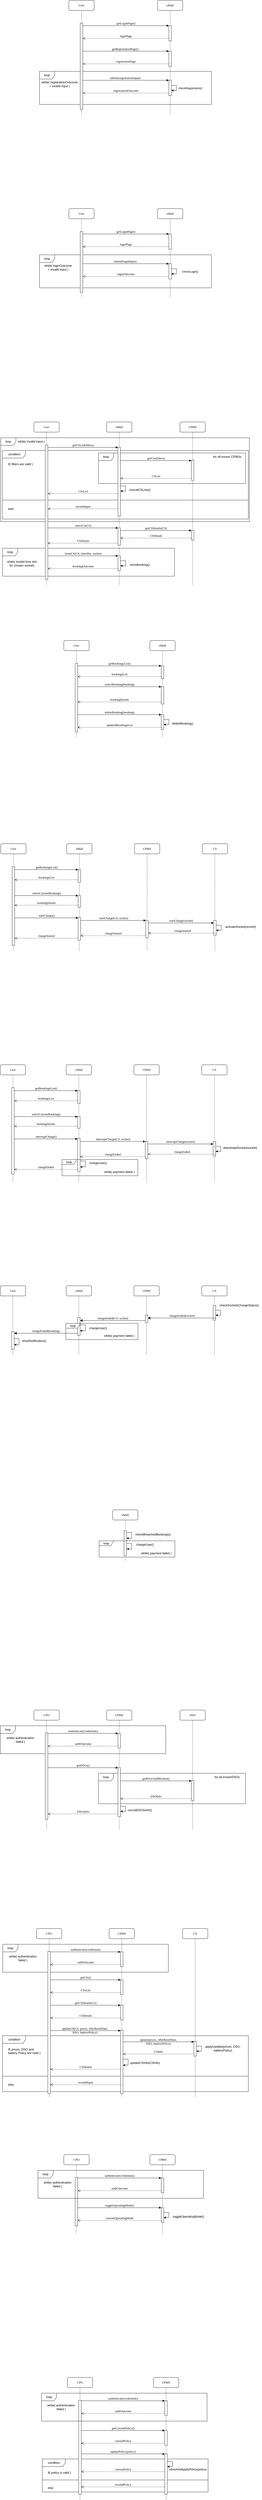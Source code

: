 <mxfile version="20.5.3" type="device"><diagram name="Page-1" id="13e1069c-82ec-6db2-03f1-153e76fe0fe0"><mxGraphModel dx="1718" dy="927" grid="1" gridSize="10" guides="1" tooltips="1" connect="1" arrows="1" fold="1" page="1" pageScale="1" pageWidth="1100" pageHeight="850" background="none" math="0" shadow="0"><root><mxCell id="0"/><mxCell id="1" parent="0"/><mxCell id="h-_hyyLHjR6Cxd1CwrRn-26" value="loop" style="shape=umlFrame;whiteSpace=wrap;html=1;" parent="1" vertex="1"><mxGeometry x="58" y="1900" width="982" height="330" as="geometry"/></mxCell><mxCell id="h-_hyyLHjR6Cxd1CwrRn-19" value="condition" style="shape=umlFrame;tabWidth=110;tabHeight=30;tabPosition=left;html=1;boundedLbl=1;labelInHeader=1;width=91;height=30;" parent="1" vertex="1"><mxGeometry x="222" y="9856" width="655" height="130" as="geometry"/></mxCell><mxCell id="h-_hyyLHjR6Cxd1CwrRn-20" value="if( policy is valid )" style="text" parent="h-_hyyLHjR6Cxd1CwrRn-19" vertex="1"><mxGeometry width="100" height="20" relative="1" as="geometry"><mxPoint x="20" y="40" as="offset"/></mxGeometry></mxCell><mxCell id="h-_hyyLHjR6Cxd1CwrRn-21" value="else" style="line;strokeWidth=1;labelPosition=center;verticalLabelPosition=bottom;align=left;verticalAlign=top;spacingLeft=20;spacingTop=15;" parent="h-_hyyLHjR6Cxd1CwrRn-19" vertex="1"><mxGeometry y="80.002" width="655" height="5.2" as="geometry"/></mxCell><mxCell id="3jiQ4AVHFvvIWn0Cixm7-128" value="condition" style="shape=umlFrame;tabWidth=110;tabHeight=30;tabPosition=left;html=1;boundedLbl=1;labelInHeader=1;width=91;height=30;" parent="1" vertex="1"><mxGeometry x="65" y="8190" width="971" height="220" as="geometry"/></mxCell><mxCell id="3jiQ4AVHFvvIWn0Cixm7-129" value="if( prices, DSO and&#xA;battery Policy are valid )" style="text" parent="3jiQ4AVHFvvIWn0Cixm7-128" vertex="1"><mxGeometry width="100" height="20" relative="1" as="geometry"><mxPoint x="20" y="40" as="offset"/></mxGeometry></mxCell><mxCell id="3jiQ4AVHFvvIWn0Cixm7-130" value="else" style="line;strokeWidth=1;labelPosition=center;verticalLabelPosition=bottom;align=left;verticalAlign=top;spacingLeft=20;spacingTop=15;" parent="3jiQ4AVHFvvIWn0Cixm7-128" vertex="1"><mxGeometry y="154.815" width="971" height="8.8" as="geometry"/></mxCell><mxCell id="3jiQ4AVHFvvIWn0Cixm7-125" value="&lt;div&gt;applyUpdate(prices, DSO,&lt;/div&gt;&lt;div&gt;batteryPolicy)&lt;/div&gt;" style="text;html=1;align=center;verticalAlign=middle;resizable=0;points=[];autosize=1;strokeColor=none;fillColor=none;" parent="3jiQ4AVHFvvIWn0Cixm7-128" vertex="1"><mxGeometry x="785" y="30" width="170" height="40" as="geometry"/></mxCell><mxCell id="3jiQ4AVHFvvIWn0Cixm7-87" value="loop" style="shape=umlFrame;whiteSpace=wrap;html=1;" parent="1" vertex="1"><mxGeometry x="56" y="6970" width="654" height="110" as="geometry"/></mxCell><mxCell id="sqUGoCcVOWCFQo6eMnqj-311" value="condition" style="shape=umlFrame;tabWidth=110;tabHeight=30;tabPosition=left;html=1;boundedLbl=1;labelInHeader=1;width=91;height=30;" parent="1" vertex="1"><mxGeometry x="65" y="1950" width="971" height="270" as="geometry"/></mxCell><mxCell id="sqUGoCcVOWCFQo6eMnqj-312" value="if( filters are valid )" style="text" parent="sqUGoCcVOWCFQo6eMnqj-311" vertex="1"><mxGeometry width="100" height="20" relative="1" as="geometry"><mxPoint x="20" y="40" as="offset"/></mxGeometry></mxCell><mxCell id="sqUGoCcVOWCFQo6eMnqj-313" value="else" style="line;strokeWidth=1;labelPosition=center;verticalLabelPosition=bottom;align=left;verticalAlign=top;spacingLeft=20;spacingTop=15;" parent="sqUGoCcVOWCFQo6eMnqj-311" vertex="1"><mxGeometry y="190" width="971" height="10.8" as="geometry"/></mxCell><mxCell id="sqUGoCcVOWCFQo6eMnqj-210" value="loop" style="shape=umlFrame;whiteSpace=wrap;html=1;" parent="1" vertex="1"><mxGeometry x="65" y="2335" width="679" height="110" as="geometry"/></mxCell><mxCell id="sqUGoCcVOWCFQo6eMnqj-195" value="loop" style="shape=umlFrame;whiteSpace=wrap;html=1;" parent="1" vertex="1"><mxGeometry x="444" y="1960" width="581" height="120" as="geometry"/></mxCell><mxCell id="sqUGoCcVOWCFQo6eMnqj-57" value="loop" style="shape=umlFrame;whiteSpace=wrap;html=1;" parent="1" vertex="1"><mxGeometry x="211" y="458" width="679" height="130" as="geometry"/></mxCell><mxCell id="7baba1c4bc27f4b0-2" value="eMall" style="shape=umlLifeline;perimeter=lifelinePerimeter;whiteSpace=wrap;html=1;container=1;collapsible=0;recursiveResize=0;outlineConnect=0;rounded=1;shadow=0;comic=0;labelBackgroundColor=none;strokeWidth=1;fontFamily=Verdana;fontSize=12;align=center;" parent="1" vertex="1"><mxGeometry x="677" y="178" width="100" height="450" as="geometry"/></mxCell><mxCell id="7baba1c4bc27f4b0-10" value="" style="html=1;points=[];perimeter=orthogonalPerimeter;rounded=0;shadow=0;comic=0;labelBackgroundColor=none;strokeWidth=1;fontFamily=Verdana;fontSize=12;align=center;" parent="7baba1c4bc27f4b0-2" vertex="1"><mxGeometry x="45" y="100" width="10" height="60" as="geometry"/></mxCell><mxCell id="sqUGoCcVOWCFQo6eMnqj-54" value="" style="html=1;points=[];perimeter=orthogonalPerimeter;rounded=0;shadow=0;comic=0;labelBackgroundColor=none;strokeWidth=1;fontFamily=Verdana;fontSize=12;align=center;" parent="7baba1c4bc27f4b0-2" vertex="1"><mxGeometry x="45" y="200.33" width="10" height="60" as="geometry"/></mxCell><mxCell id="sqUGoCcVOWCFQo6eMnqj-55" value="getRegistrationPage()" style="html=1;verticalAlign=bottom;endArrow=block;entryX=0;entryY=0;labelBackgroundColor=none;fontFamily=Verdana;fontSize=12;edgeStyle=elbowEdgeStyle;elbow=vertical;" parent="7baba1c4bc27f4b0-2" target="sqUGoCcVOWCFQo6eMnqj-54" edge="1"><mxGeometry relative="1" as="geometry"><mxPoint x="-300" y="200.33" as="sourcePoint"/></mxGeometry></mxCell><mxCell id="sqUGoCcVOWCFQo6eMnqj-56" value="registrationPage" style="html=1;verticalAlign=bottom;endArrow=open;dashed=1;endSize=8;labelBackgroundColor=none;fontFamily=Verdana;fontSize=12;edgeStyle=elbowEdgeStyle;elbow=vertical;" parent="7baba1c4bc27f4b0-2" source="sqUGoCcVOWCFQo6eMnqj-54" edge="1"><mxGeometry relative="1" as="geometry"><mxPoint x="-295" y="250.33" as="targetPoint"/><Array as="points"><mxPoint x="-50" y="250.33"/><mxPoint x="-40" y="420.33"/><mxPoint x="-16" y="500.33"/><mxPoint x="14" y="500.33"/></Array><mxPoint x="39" y="500.33" as="sourcePoint"/></mxGeometry></mxCell><mxCell id="sqUGoCcVOWCFQo6eMnqj-59" value="" style="html=1;points=[];perimeter=orthogonalPerimeter;rounded=0;shadow=0;comic=0;labelBackgroundColor=none;strokeWidth=1;fontFamily=Verdana;fontSize=12;align=center;" parent="7baba1c4bc27f4b0-2" vertex="1"><mxGeometry x="45" y="315.09" width="10" height="60" as="geometry"/></mxCell><mxCell id="sqUGoCcVOWCFQo6eMnqj-60" value="submit(registrationInput)" style="html=1;verticalAlign=bottom;endArrow=block;entryX=0;entryY=0;labelBackgroundColor=none;fontFamily=Verdana;fontSize=12;edgeStyle=elbowEdgeStyle;elbow=vertical;" parent="7baba1c4bc27f4b0-2" target="sqUGoCcVOWCFQo6eMnqj-59" edge="1"><mxGeometry relative="1" as="geometry"><mxPoint x="-300.0" y="315.09" as="sourcePoint"/></mxGeometry></mxCell><mxCell id="sqUGoCcVOWCFQo6eMnqj-61" value="registrationOutcome" style="html=1;verticalAlign=bottom;endArrow=open;dashed=1;endSize=8;labelBackgroundColor=none;fontFamily=Verdana;fontSize=12;edgeStyle=elbowEdgeStyle;elbow=vertical;" parent="7baba1c4bc27f4b0-2" source="sqUGoCcVOWCFQo6eMnqj-59" edge="1"><mxGeometry relative="1" as="geometry"><mxPoint x="-295.0" y="365.09" as="targetPoint"/><Array as="points"><mxPoint x="-50" y="365.09"/><mxPoint x="-40" y="535.09"/><mxPoint x="-16" y="615.09"/><mxPoint x="14" y="615.09"/></Array><mxPoint x="-478" y="535.09" as="sourcePoint"/></mxGeometry></mxCell><mxCell id="sqUGoCcVOWCFQo6eMnqj-66" style="edgeStyle=orthogonalEdgeStyle;rounded=0;orthogonalLoop=1;jettySize=auto;html=1;" parent="7baba1c4bc27f4b0-2" source="sqUGoCcVOWCFQo6eMnqj-59" target="sqUGoCcVOWCFQo6eMnqj-59" edge="1"><mxGeometry relative="1" as="geometry"/></mxCell><mxCell id="sqUGoCcVOWCFQo6eMnqj-67" value="checkRegistration()" style="edgeLabel;html=1;align=center;verticalAlign=middle;resizable=0;points=[];" parent="sqUGoCcVOWCFQo6eMnqj-66" vertex="1" connectable="0"><mxGeometry x="0.245" y="-1" relative="1" as="geometry"><mxPoint x="55" y="-7" as="offset"/></mxGeometry></mxCell><mxCell id="7baba1c4bc27f4b0-8" value="User" style="shape=umlLifeline;perimeter=lifelinePerimeter;whiteSpace=wrap;html=1;container=1;collapsible=0;recursiveResize=0;outlineConnect=0;rounded=1;shadow=0;comic=0;labelBackgroundColor=none;strokeWidth=1;fontFamily=Verdana;fontSize=12;align=center;" parent="1" vertex="1"><mxGeometry x="327" y="178" width="100" height="450" as="geometry"/></mxCell><mxCell id="7baba1c4bc27f4b0-9" value="" style="html=1;points=[];perimeter=orthogonalPerimeter;rounded=0;shadow=0;comic=0;labelBackgroundColor=none;strokeWidth=1;fontFamily=Verdana;fontSize=12;align=center;" parent="7baba1c4bc27f4b0-8" vertex="1"><mxGeometry x="45" y="90" width="10" height="340" as="geometry"/></mxCell><mxCell id="7baba1c4bc27f4b0-11" value="getLoginPage()" style="html=1;verticalAlign=bottom;endArrow=block;entryX=0;entryY=0;labelBackgroundColor=none;fontFamily=Verdana;fontSize=12;edgeStyle=elbowEdgeStyle;elbow=vertical;" parent="1" source="7baba1c4bc27f4b0-9" target="7baba1c4bc27f4b0-10" edge="1"><mxGeometry relative="1" as="geometry"><mxPoint x="447" y="288" as="sourcePoint"/></mxGeometry></mxCell><mxCell id="sqUGoCcVOWCFQo6eMnqj-53" value="loginPage" style="html=1;verticalAlign=bottom;endArrow=open;dashed=1;endSize=8;labelBackgroundColor=none;fontFamily=Verdana;fontSize=12;edgeStyle=elbowEdgeStyle;elbow=vertical;" parent="1" source="7baba1c4bc27f4b0-10" target="7baba1c4bc27f4b0-9" edge="1"><mxGeometry relative="1" as="geometry"><mxPoint x="586" y="578" as="targetPoint"/><Array as="points"><mxPoint x="627" y="328"/><mxPoint x="637" y="498"/><mxPoint x="661" y="578"/><mxPoint x="691" y="578"/></Array><mxPoint x="716" y="578" as="sourcePoint"/></mxGeometry></mxCell><mxCell id="sqUGoCcVOWCFQo6eMnqj-58" value="&lt;div&gt;while( registrationOutcome&lt;/div&gt;&lt;div&gt;= invalid input )&lt;/div&gt;" style="text;html=1;align=center;verticalAlign=middle;resizable=0;points=[];autosize=1;strokeColor=none;fillColor=none;" parent="1" vertex="1"><mxGeometry x="205" y="488" width="170" height="40" as="geometry"/></mxCell><mxCell id="sqUGoCcVOWCFQo6eMnqj-111" value="loop" style="shape=umlFrame;whiteSpace=wrap;html=1;" parent="1" vertex="1"><mxGeometry x="211" y="1180" width="679" height="130" as="geometry"/></mxCell><mxCell id="sqUGoCcVOWCFQo6eMnqj-113" value="eMall" style="shape=umlLifeline;perimeter=lifelinePerimeter;whiteSpace=wrap;html=1;container=1;collapsible=0;recursiveResize=0;outlineConnect=0;rounded=1;shadow=0;comic=0;labelBackgroundColor=none;strokeWidth=1;fontFamily=Verdana;fontSize=12;align=center;" parent="1" vertex="1"><mxGeometry x="677" y="998" width="100" height="352" as="geometry"/></mxCell><mxCell id="sqUGoCcVOWCFQo6eMnqj-114" value="" style="html=1;points=[];perimeter=orthogonalPerimeter;rounded=0;shadow=0;comic=0;labelBackgroundColor=none;strokeWidth=1;fontFamily=Verdana;fontSize=12;align=center;" parent="sqUGoCcVOWCFQo6eMnqj-113" vertex="1"><mxGeometry x="45" y="100" width="10" height="60" as="geometry"/></mxCell><mxCell id="sqUGoCcVOWCFQo6eMnqj-118" value="" style="html=1;points=[];perimeter=orthogonalPerimeter;rounded=0;shadow=0;comic=0;labelBackgroundColor=none;strokeWidth=1;fontFamily=Verdana;fontSize=12;align=center;" parent="sqUGoCcVOWCFQo6eMnqj-113" vertex="1"><mxGeometry x="45" y="217.09" width="10" height="60" as="geometry"/></mxCell><mxCell id="sqUGoCcVOWCFQo6eMnqj-119" value="submit(loginInput)" style="html=1;verticalAlign=bottom;endArrow=block;entryX=0;entryY=0;labelBackgroundColor=none;fontFamily=Verdana;fontSize=12;edgeStyle=elbowEdgeStyle;elbow=vertical;" parent="sqUGoCcVOWCFQo6eMnqj-113" target="sqUGoCcVOWCFQo6eMnqj-118" edge="1"><mxGeometry relative="1" as="geometry"><mxPoint x="-300.0" y="217.09" as="sourcePoint"/></mxGeometry></mxCell><mxCell id="sqUGoCcVOWCFQo6eMnqj-120" value="loginOutcome" style="html=1;verticalAlign=bottom;endArrow=open;dashed=1;endSize=8;labelBackgroundColor=none;fontFamily=Verdana;fontSize=12;edgeStyle=elbowEdgeStyle;elbow=vertical;" parent="sqUGoCcVOWCFQo6eMnqj-113" source="sqUGoCcVOWCFQo6eMnqj-118" edge="1"><mxGeometry relative="1" as="geometry"><mxPoint x="-295.0" y="267.09" as="targetPoint"/><Array as="points"><mxPoint x="-50" y="267.09"/><mxPoint x="-40" y="437.09"/><mxPoint x="-16" y="517.09"/><mxPoint x="14" y="517.09"/></Array><mxPoint x="-478" y="437.09" as="sourcePoint"/></mxGeometry></mxCell><mxCell id="sqUGoCcVOWCFQo6eMnqj-121" style="edgeStyle=orthogonalEdgeStyle;rounded=0;orthogonalLoop=1;jettySize=auto;html=1;" parent="sqUGoCcVOWCFQo6eMnqj-113" source="sqUGoCcVOWCFQo6eMnqj-118" target="sqUGoCcVOWCFQo6eMnqj-118" edge="1"><mxGeometry relative="1" as="geometry"/></mxCell><mxCell id="sqUGoCcVOWCFQo6eMnqj-122" value="checkLogin()" style="edgeLabel;html=1;align=center;verticalAlign=middle;resizable=0;points=[];" parent="sqUGoCcVOWCFQo6eMnqj-121" vertex="1" connectable="0"><mxGeometry x="0.245" y="-1" relative="1" as="geometry"><mxPoint x="55" y="-7" as="offset"/></mxGeometry></mxCell><mxCell id="sqUGoCcVOWCFQo6eMnqj-123" value="User" style="shape=umlLifeline;perimeter=lifelinePerimeter;whiteSpace=wrap;html=1;container=1;collapsible=0;recursiveResize=0;outlineConnect=0;rounded=1;shadow=0;comic=0;labelBackgroundColor=none;strokeWidth=1;fontFamily=Verdana;fontSize=12;align=center;" parent="1" vertex="1"><mxGeometry x="327" y="998" width="100" height="352" as="geometry"/></mxCell><mxCell id="sqUGoCcVOWCFQo6eMnqj-124" value="" style="html=1;points=[];perimeter=orthogonalPerimeter;rounded=0;shadow=0;comic=0;labelBackgroundColor=none;strokeWidth=1;fontFamily=Verdana;fontSize=12;align=center;" parent="sqUGoCcVOWCFQo6eMnqj-123" vertex="1"><mxGeometry x="45" y="90" width="10" height="240" as="geometry"/></mxCell><mxCell id="sqUGoCcVOWCFQo6eMnqj-125" value="getLoginPage()" style="html=1;verticalAlign=bottom;endArrow=block;entryX=0;entryY=0;labelBackgroundColor=none;fontFamily=Verdana;fontSize=12;edgeStyle=elbowEdgeStyle;elbow=vertical;" parent="1" source="sqUGoCcVOWCFQo6eMnqj-124" target="sqUGoCcVOWCFQo6eMnqj-114" edge="1"><mxGeometry relative="1" as="geometry"><mxPoint x="447" y="1108" as="sourcePoint"/></mxGeometry></mxCell><mxCell id="sqUGoCcVOWCFQo6eMnqj-132" value="loginPage" style="html=1;verticalAlign=bottom;endArrow=open;dashed=1;endSize=8;labelBackgroundColor=none;fontFamily=Verdana;fontSize=12;edgeStyle=elbowEdgeStyle;elbow=vertical;" parent="1" source="sqUGoCcVOWCFQo6eMnqj-114" target="sqUGoCcVOWCFQo6eMnqj-124" edge="1"><mxGeometry relative="1" as="geometry"><mxPoint x="586" y="1398" as="targetPoint"/><Array as="points"><mxPoint x="627" y="1148"/><mxPoint x="637" y="1318"/><mxPoint x="661" y="1398"/><mxPoint x="691" y="1398"/></Array><mxPoint x="716" y="1398" as="sourcePoint"/></mxGeometry></mxCell><mxCell id="sqUGoCcVOWCFQo6eMnqj-133" value="&lt;div&gt;while( loginOutcome&lt;/div&gt;&lt;div&gt;= invalid input )&lt;/div&gt;" style="text;html=1;align=center;verticalAlign=middle;resizable=0;points=[];autosize=1;strokeColor=none;fillColor=none;" parent="1" vertex="1"><mxGeometry x="214" y="1210" width="140" height="40" as="geometry"/></mxCell><mxCell id="sqUGoCcVOWCFQo6eMnqj-159" value="eMall" style="shape=umlLifeline;perimeter=lifelinePerimeter;whiteSpace=wrap;html=1;container=1;collapsible=0;recursiveResize=0;outlineConnect=0;rounded=1;shadow=0;comic=0;labelBackgroundColor=none;strokeWidth=1;fontFamily=Verdana;fontSize=12;align=center;" parent="1" vertex="1"><mxGeometry x="476" y="1838" width="100" height="642" as="geometry"/></mxCell><mxCell id="sqUGoCcVOWCFQo6eMnqj-160" value="" style="html=1;points=[];perimeter=orthogonalPerimeter;rounded=0;shadow=0;comic=0;labelBackgroundColor=none;strokeWidth=1;fontFamily=Verdana;fontSize=12;align=center;" parent="sqUGoCcVOWCFQo6eMnqj-159" vertex="1"><mxGeometry x="45" y="100" width="10" height="270" as="geometry"/></mxCell><mxCell id="sqUGoCcVOWCFQo6eMnqj-197" style="edgeStyle=orthogonalEdgeStyle;rounded=0;orthogonalLoop=1;jettySize=auto;html=1;" parent="sqUGoCcVOWCFQo6eMnqj-159" source="sqUGoCcVOWCFQo6eMnqj-160" target="sqUGoCcVOWCFQo6eMnqj-160" edge="1"><mxGeometry relative="1" as="geometry"><mxPoint x="56" y="252" as="sourcePoint"/><Array as="points"><mxPoint x="75" y="252"/><mxPoint x="75" y="272"/></Array></mxGeometry></mxCell><mxCell id="sqUGoCcVOWCFQo6eMnqj-200" value="" style="html=1;points=[];perimeter=orthogonalPerimeter;rounded=0;shadow=0;comic=0;labelBackgroundColor=none;strokeWidth=1;fontFamily=Verdana;fontSize=12;align=center;" parent="sqUGoCcVOWCFQo6eMnqj-159" vertex="1"><mxGeometry x="45" y="417" width="10" height="68" as="geometry"/></mxCell><mxCell id="sqUGoCcVOWCFQo6eMnqj-206" value="" style="html=1;points=[];perimeter=orthogonalPerimeter;rounded=0;shadow=0;comic=0;labelBackgroundColor=none;strokeWidth=1;fontFamily=Verdana;fontSize=12;align=center;" parent="sqUGoCcVOWCFQo6eMnqj-159" vertex="1"><mxGeometry x="45" y="527" width="10" height="58" as="geometry"/></mxCell><mxCell id="sqUGoCcVOWCFQo6eMnqj-207" style="edgeStyle=orthogonalEdgeStyle;rounded=0;orthogonalLoop=1;jettySize=auto;html=1;" parent="sqUGoCcVOWCFQo6eMnqj-159" source="sqUGoCcVOWCFQo6eMnqj-206" target="sqUGoCcVOWCFQo6eMnqj-206" edge="1"><mxGeometry relative="1" as="geometry"/></mxCell><mxCell id="sqUGoCcVOWCFQo6eMnqj-169" value="User" style="shape=umlLifeline;perimeter=lifelinePerimeter;whiteSpace=wrap;html=1;container=1;collapsible=0;recursiveResize=0;outlineConnect=0;rounded=1;shadow=0;comic=0;labelBackgroundColor=none;strokeWidth=1;fontFamily=Verdana;fontSize=12;align=center;" parent="1" vertex="1"><mxGeometry x="189" y="1838" width="100" height="642" as="geometry"/></mxCell><mxCell id="sqUGoCcVOWCFQo6eMnqj-170" value="" style="html=1;points=[];perimeter=orthogonalPerimeter;rounded=0;shadow=0;comic=0;labelBackgroundColor=none;strokeWidth=1;fontFamily=Verdana;fontSize=12;align=center;" parent="sqUGoCcVOWCFQo6eMnqj-169" vertex="1"><mxGeometry x="45" y="90" width="10" height="530" as="geometry"/></mxCell><mxCell id="sqUGoCcVOWCFQo6eMnqj-171" value="getCSList(filters)" style="html=1;verticalAlign=bottom;endArrow=block;entryX=0;entryY=0;labelBackgroundColor=none;fontFamily=Verdana;fontSize=12;edgeStyle=elbowEdgeStyle;elbow=vertical;" parent="1" source="sqUGoCcVOWCFQo6eMnqj-170" target="sqUGoCcVOWCFQo6eMnqj-160" edge="1"><mxGeometry relative="1" as="geometry"><mxPoint x="309" y="1948" as="sourcePoint"/></mxGeometry></mxCell><mxCell id="sqUGoCcVOWCFQo6eMnqj-178" value="CSsList" style="html=1;verticalAlign=bottom;endArrow=open;dashed=1;endSize=8;labelBackgroundColor=none;fontFamily=Verdana;fontSize=12;edgeStyle=elbowEdgeStyle;elbow=vertical;" parent="1" source="sqUGoCcVOWCFQo6eMnqj-160" target="sqUGoCcVOWCFQo6eMnqj-170" edge="1"><mxGeometry relative="1" as="geometry"><mxPoint x="246" y="2100" as="targetPoint"/><Array as="points"><mxPoint x="446" y="2120"/><mxPoint x="506" y="2100"/><mxPoint x="489" y="1988"/><mxPoint x="499" y="2158"/><mxPoint x="523" y="2238"/><mxPoint x="553" y="2238"/></Array><mxPoint x="578" y="2238" as="sourcePoint"/></mxGeometry></mxCell><mxCell id="sqUGoCcVOWCFQo6eMnqj-181" value="CPMS" style="shape=umlLifeline;perimeter=lifelinePerimeter;whiteSpace=wrap;html=1;container=1;collapsible=0;recursiveResize=0;outlineConnect=0;rounded=1;shadow=0;comic=0;labelBackgroundColor=none;strokeWidth=1;fontFamily=Verdana;fontSize=12;align=center;" parent="1" vertex="1"><mxGeometry x="766" y="1838" width="100" height="642" as="geometry"/></mxCell><mxCell id="sqUGoCcVOWCFQo6eMnqj-191" value="" style="html=1;points=[];perimeter=orthogonalPerimeter;rounded=0;shadow=0;comic=0;labelBackgroundColor=none;strokeWidth=1;fontFamily=Verdana;fontSize=12;align=center;" parent="sqUGoCcVOWCFQo6eMnqj-181" vertex="1"><mxGeometry x="45" y="150" width="10" height="80" as="geometry"/></mxCell><mxCell id="sqUGoCcVOWCFQo6eMnqj-201" value="" style="html=1;points=[];perimeter=orthogonalPerimeter;rounded=0;shadow=0;comic=0;labelBackgroundColor=none;strokeWidth=1;fontFamily=Verdana;fontSize=12;align=center;" parent="sqUGoCcVOWCFQo6eMnqj-181" vertex="1"><mxGeometry x="45" y="427" width="10" height="38" as="geometry"/></mxCell><mxCell id="sqUGoCcVOWCFQo6eMnqj-192" value="getCSs(filters)" style="html=1;verticalAlign=bottom;endArrow=block;labelBackgroundColor=none;fontFamily=Verdana;fontSize=12;edgeStyle=elbowEdgeStyle;elbow=vertical;" parent="1" source="sqUGoCcVOWCFQo6eMnqj-160" target="sqUGoCcVOWCFQo6eMnqj-191" edge="1"><mxGeometry relative="1" as="geometry"><mxPoint x="586" y="1950" as="sourcePoint"/><Array as="points"><mxPoint x="766" y="1990"/><mxPoint x="666" y="1980"/></Array></mxGeometry></mxCell><mxCell id="sqUGoCcVOWCFQo6eMnqj-193" value="CSList" style="html=1;verticalAlign=bottom;endArrow=open;dashed=1;endSize=8;labelBackgroundColor=none;fontFamily=Verdana;fontSize=12;edgeStyle=elbowEdgeStyle;elbow=vertical;" parent="1" source="sqUGoCcVOWCFQo6eMnqj-191" target="sqUGoCcVOWCFQo6eMnqj-160" edge="1"><mxGeometry relative="1" as="geometry"><mxPoint x="531" y="2080" as="targetPoint"/><Array as="points"><mxPoint x="726" y="2060"/><mxPoint x="656" y="2050"/><mxPoint x="793" y="2080"/><mxPoint x="776" y="1968"/><mxPoint x="786" y="2138"/><mxPoint x="810" y="2218"/><mxPoint x="840" y="2218"/></Array><mxPoint x="808.0" y="2080" as="sourcePoint"/></mxGeometry></mxCell><mxCell id="sqUGoCcVOWCFQo6eMnqj-196" value="for all known CPMSs" style="text;html=1;align=center;verticalAlign=middle;resizable=0;points=[];autosize=1;strokeColor=none;fillColor=none;" parent="1" vertex="1"><mxGeometry x="882" y="1960" width="140" height="30" as="geometry"/></mxCell><mxCell id="sqUGoCcVOWCFQo6eMnqj-198" value="&lt;div&gt;concatCSLists()&lt;br&gt;&lt;/div&gt;" style="text;html=1;align=center;verticalAlign=middle;resizable=0;points=[];autosize=1;strokeColor=none;fillColor=none;" parent="1" vertex="1"><mxGeometry x="552" y="2090" width="110" height="30" as="geometry"/></mxCell><mxCell id="sqUGoCcVOWCFQo6eMnqj-199" value="selectCS(CS)" style="html=1;verticalAlign=bottom;endArrow=block;labelBackgroundColor=none;fontFamily=Verdana;fontSize=12;edgeStyle=elbowEdgeStyle;elbow=vertical;" parent="1" target="sqUGoCcVOWCFQo6eMnqj-200" edge="1"><mxGeometry relative="1" as="geometry"><mxPoint x="244" y="2255" as="sourcePoint"/><mxPoint x="523.0" y="2285.17" as="targetPoint"/><Array as="points"><mxPoint x="436" y="2255"/></Array></mxGeometry></mxCell><mxCell id="sqUGoCcVOWCFQo6eMnqj-202" value="getCSDetails(CS)" style="html=1;verticalAlign=bottom;endArrow=block;labelBackgroundColor=none;fontFamily=Verdana;fontSize=12;edgeStyle=elbowEdgeStyle;elbow=vertical;" parent="1" source="sqUGoCcVOWCFQo6eMnqj-200" target="sqUGoCcVOWCFQo6eMnqj-201" edge="1"><mxGeometry relative="1" as="geometry"><mxPoint x="531.0" y="2285" as="sourcePoint"/><mxPoint x="812" y="2285" as="targetPoint"/><Array as="points"><mxPoint x="676" y="2265"/></Array></mxGeometry></mxCell><mxCell id="sqUGoCcVOWCFQo6eMnqj-203" value="CSDetails" style="html=1;verticalAlign=bottom;endArrow=open;dashed=1;endSize=8;labelBackgroundColor=none;fontFamily=Verdana;fontSize=12;edgeStyle=elbowEdgeStyle;elbow=vertical;" parent="1" source="sqUGoCcVOWCFQo6eMnqj-201" target="sqUGoCcVOWCFQo6eMnqj-200" edge="1"><mxGeometry relative="1" as="geometry"><mxPoint x="531.0" y="2345" as="targetPoint"/><Array as="points"><mxPoint x="686" y="2295"/><mxPoint x="656" y="2345"/><mxPoint x="793" y="2375"/><mxPoint x="776" y="2263"/><mxPoint x="786" y="2433"/><mxPoint x="810" y="2513"/><mxPoint x="840" y="2513"/></Array><mxPoint x="812" y="2345" as="sourcePoint"/></mxGeometry></mxCell><mxCell id="sqUGoCcVOWCFQo6eMnqj-204" value="CSDetails" style="html=1;verticalAlign=bottom;endArrow=open;dashed=1;endSize=8;labelBackgroundColor=none;fontFamily=Verdana;fontSize=12;edgeStyle=elbowEdgeStyle;elbow=vertical;" parent="1" source="sqUGoCcVOWCFQo6eMnqj-200" edge="1"><mxGeometry relative="1" as="geometry"><mxPoint x="244" y="2315" as="targetPoint"/><Array as="points"><mxPoint x="396" y="2315"/><mxPoint x="368" y="2345"/><mxPoint x="505" y="2375"/><mxPoint x="488" y="2263"/><mxPoint x="498" y="2433"/><mxPoint x="522" y="2513"/><mxPoint x="552" y="2513"/></Array><mxPoint x="523" y="2295" as="sourcePoint"/></mxGeometry></mxCell><mxCell id="sqUGoCcVOWCFQo6eMnqj-205" value="bookCS(CS, timeSlot, socket)" style="html=1;verticalAlign=bottom;endArrow=block;labelBackgroundColor=none;fontFamily=Verdana;fontSize=12;edgeStyle=elbowEdgeStyle;elbow=vertical;" parent="1" target="sqUGoCcVOWCFQo6eMnqj-206" edge="1"><mxGeometry relative="1" as="geometry"><mxPoint x="244" y="2365" as="sourcePoint"/><mxPoint x="523.0" y="2365" as="targetPoint"/><Array as="points"><mxPoint x="438" y="2365"/></Array></mxGeometry></mxCell><mxCell id="sqUGoCcVOWCFQo6eMnqj-208" value="&lt;div&gt;storeBooking()&lt;br&gt;&lt;/div&gt;" style="text;html=1;align=center;verticalAlign=middle;resizable=0;points=[];autosize=1;strokeColor=none;fillColor=none;" parent="1" vertex="1"><mxGeometry x="557" y="2385" width="100" height="30" as="geometry"/></mxCell><mxCell id="sqUGoCcVOWCFQo6eMnqj-209" value="bookingOutcome" style="html=1;verticalAlign=bottom;endArrow=open;dashed=1;endSize=8;labelBackgroundColor=none;fontFamily=Verdana;fontSize=12;edgeStyle=elbowEdgeStyle;elbow=vertical;" parent="1" source="sqUGoCcVOWCFQo6eMnqj-206" edge="1"><mxGeometry relative="1" as="geometry"><mxPoint x="244" y="2415" as="targetPoint"/><Array as="points"><mxPoint x="426" y="2415"/><mxPoint x="398" y="2405"/><mxPoint x="370" y="2435"/><mxPoint x="507" y="2465"/><mxPoint x="490" y="2353"/><mxPoint x="500" y="2523"/><mxPoint x="524" y="2603"/><mxPoint x="554" y="2603"/></Array><mxPoint x="523.0" y="2405" as="sourcePoint"/></mxGeometry></mxCell><mxCell id="sqUGoCcVOWCFQo6eMnqj-211" value="&lt;div&gt;while( invalid time slot&lt;/div&gt;&lt;div&gt;for chosen socket)&lt;/div&gt;" style="text;html=1;align=center;verticalAlign=middle;resizable=0;points=[];autosize=1;strokeColor=none;fillColor=none;" parent="1" vertex="1"><mxGeometry x="71" y="2375" width="140" height="40" as="geometry"/></mxCell><mxCell id="sqUGoCcVOWCFQo6eMnqj-215" value="eMall" style="shape=umlLifeline;perimeter=lifelinePerimeter;whiteSpace=wrap;html=1;container=1;collapsible=0;recursiveResize=0;outlineConnect=0;rounded=1;shadow=0;comic=0;labelBackgroundColor=none;strokeWidth=1;fontFamily=Verdana;fontSize=12;align=center;" parent="1" vertex="1"><mxGeometry x="647" y="2698" width="100" height="382" as="geometry"/></mxCell><mxCell id="sqUGoCcVOWCFQo6eMnqj-216" value="" style="html=1;points=[];perimeter=orthogonalPerimeter;rounded=0;shadow=0;comic=0;labelBackgroundColor=none;strokeWidth=1;fontFamily=Verdana;fontSize=12;align=center;" parent="sqUGoCcVOWCFQo6eMnqj-215" vertex="1"><mxGeometry x="45" y="100" width="10" height="50" as="geometry"/></mxCell><mxCell id="sqUGoCcVOWCFQo6eMnqj-218" value="" style="html=1;points=[];perimeter=orthogonalPerimeter;rounded=0;shadow=0;comic=0;labelBackgroundColor=none;strokeWidth=1;fontFamily=Verdana;fontSize=12;align=center;" parent="sqUGoCcVOWCFQo6eMnqj-215" vertex="1"><mxGeometry x="45" y="182" width="10" height="68" as="geometry"/></mxCell><mxCell id="sqUGoCcVOWCFQo6eMnqj-219" value="" style="html=1;points=[];perimeter=orthogonalPerimeter;rounded=0;shadow=0;comic=0;labelBackgroundColor=none;strokeWidth=1;fontFamily=Verdana;fontSize=12;align=center;" parent="sqUGoCcVOWCFQo6eMnqj-215" vertex="1"><mxGeometry x="45" y="292" width="10" height="58" as="geometry"/></mxCell><mxCell id="sqUGoCcVOWCFQo6eMnqj-220" style="edgeStyle=orthogonalEdgeStyle;rounded=0;orthogonalLoop=1;jettySize=auto;html=1;" parent="sqUGoCcVOWCFQo6eMnqj-215" source="sqUGoCcVOWCFQo6eMnqj-219" target="sqUGoCcVOWCFQo6eMnqj-219" edge="1"><mxGeometry relative="1" as="geometry"/></mxCell><mxCell id="sqUGoCcVOWCFQo6eMnqj-221" value="User" style="shape=umlLifeline;perimeter=lifelinePerimeter;whiteSpace=wrap;html=1;container=1;collapsible=0;recursiveResize=0;outlineConnect=0;rounded=1;shadow=0;comic=0;labelBackgroundColor=none;strokeWidth=1;fontFamily=Verdana;fontSize=12;align=center;" parent="1" vertex="1"><mxGeometry x="307" y="2698" width="100" height="382" as="geometry"/></mxCell><mxCell id="sqUGoCcVOWCFQo6eMnqj-222" value="" style="html=1;points=[];perimeter=orthogonalPerimeter;rounded=0;shadow=0;comic=0;labelBackgroundColor=none;strokeWidth=1;fontFamily=Verdana;fontSize=12;align=center;" parent="sqUGoCcVOWCFQo6eMnqj-221" vertex="1"><mxGeometry x="45" y="90" width="10" height="270" as="geometry"/></mxCell><mxCell id="sqUGoCcVOWCFQo6eMnqj-223" value="getBookingsList()" style="html=1;verticalAlign=bottom;endArrow=block;entryX=0;entryY=0;labelBackgroundColor=none;fontFamily=Verdana;fontSize=12;edgeStyle=elbowEdgeStyle;elbow=vertical;" parent="1" source="sqUGoCcVOWCFQo6eMnqj-222" target="sqUGoCcVOWCFQo6eMnqj-216" edge="1"><mxGeometry relative="1" as="geometry"><mxPoint x="427" y="2808" as="sourcePoint"/></mxGeometry></mxCell><mxCell id="sqUGoCcVOWCFQo6eMnqj-230" value="bookingsList" style="html=1;verticalAlign=bottom;endArrow=open;dashed=1;endSize=8;labelBackgroundColor=none;fontFamily=Verdana;fontSize=12;edgeStyle=elbowEdgeStyle;elbow=vertical;" parent="1" source="sqUGoCcVOWCFQo6eMnqj-216" target="sqUGoCcVOWCFQo6eMnqj-222" edge="1"><mxGeometry relative="1" as="geometry"><mxPoint x="364" y="2960" as="targetPoint"/><Array as="points"><mxPoint x="532" y="2840"/><mxPoint x="564" y="2980"/><mxPoint x="624" y="2960"/><mxPoint x="607" y="2848"/><mxPoint x="617" y="3018"/><mxPoint x="641" y="3098"/><mxPoint x="671" y="3098"/></Array><mxPoint x="696" y="3098" as="sourcePoint"/></mxGeometry></mxCell><mxCell id="sqUGoCcVOWCFQo6eMnqj-238" value="selectBooking(booking)" style="html=1;verticalAlign=bottom;endArrow=block;labelBackgroundColor=none;fontFamily=Verdana;fontSize=12;edgeStyle=elbowEdgeStyle;elbow=vertical;" parent="1" target="sqUGoCcVOWCFQo6eMnqj-218" edge="1"><mxGeometry relative="1" as="geometry"><mxPoint x="362" y="2880" as="sourcePoint"/><mxPoint x="641.0" y="2910.17" as="targetPoint"/><Array as="points"><mxPoint x="554" y="2880"/></Array></mxGeometry></mxCell><mxCell id="sqUGoCcVOWCFQo6eMnqj-241" value="bookingDetails" style="html=1;verticalAlign=bottom;endArrow=open;dashed=1;endSize=8;labelBackgroundColor=none;fontFamily=Verdana;fontSize=12;edgeStyle=elbowEdgeStyle;elbow=vertical;" parent="1" source="sqUGoCcVOWCFQo6eMnqj-218" edge="1"><mxGeometry relative="1" as="geometry"><mxPoint x="362" y="2940" as="targetPoint"/><Array as="points"><mxPoint x="514" y="2940"/><mxPoint x="486" y="2970"/><mxPoint x="623" y="3000"/><mxPoint x="606" y="2888"/><mxPoint x="616" y="3058"/><mxPoint x="640" y="3138"/><mxPoint x="670" y="3138"/></Array><mxPoint x="641" y="2920" as="sourcePoint"/></mxGeometry></mxCell><mxCell id="sqUGoCcVOWCFQo6eMnqj-242" value="deleteBooking(booking)" style="html=1;verticalAlign=bottom;endArrow=block;labelBackgroundColor=none;fontFamily=Verdana;fontSize=12;edgeStyle=elbowEdgeStyle;elbow=vertical;" parent="1" target="sqUGoCcVOWCFQo6eMnqj-219" edge="1"><mxGeometry relative="1" as="geometry"><mxPoint x="362" y="2990" as="sourcePoint"/><mxPoint x="641.0" y="2990" as="targetPoint"/><Array as="points"><mxPoint x="556" y="2990"/></Array></mxGeometry></mxCell><mxCell id="sqUGoCcVOWCFQo6eMnqj-243" value="&lt;div&gt;deleteBooking()&lt;br&gt;&lt;/div&gt;" style="text;html=1;align=center;verticalAlign=middle;resizable=0;points=[];autosize=1;strokeColor=none;fillColor=none;" parent="1" vertex="1"><mxGeometry x="721" y="3010" width="110" height="30" as="geometry"/></mxCell><mxCell id="sqUGoCcVOWCFQo6eMnqj-244" value="updatedBookingsList" style="html=1;verticalAlign=bottom;endArrow=open;dashed=1;endSize=8;labelBackgroundColor=none;fontFamily=Verdana;fontSize=12;edgeStyle=elbowEdgeStyle;elbow=vertical;" parent="1" source="sqUGoCcVOWCFQo6eMnqj-219" edge="1"><mxGeometry relative="1" as="geometry"><mxPoint x="362" y="3040" as="targetPoint"/><Array as="points"><mxPoint x="544" y="3040"/><mxPoint x="516" y="3030"/><mxPoint x="488" y="3060"/><mxPoint x="625" y="3090"/><mxPoint x="608" y="2978"/><mxPoint x="618" y="3148"/><mxPoint x="642" y="3228"/><mxPoint x="672" y="3228"/></Array><mxPoint x="641.0" y="3030" as="sourcePoint"/></mxGeometry></mxCell><mxCell id="sqUGoCcVOWCFQo6eMnqj-252" value="eMall" style="shape=umlLifeline;perimeter=lifelinePerimeter;whiteSpace=wrap;html=1;container=1;collapsible=0;recursiveResize=0;outlineConnect=0;rounded=1;shadow=0;comic=0;labelBackgroundColor=none;strokeWidth=1;fontFamily=Verdana;fontSize=12;align=center;" parent="1" vertex="1"><mxGeometry x="318.5" y="3498" width="100" height="422" as="geometry"/></mxCell><mxCell id="sqUGoCcVOWCFQo6eMnqj-255" value="" style="html=1;points=[];perimeter=orthogonalPerimeter;rounded=0;shadow=0;comic=0;labelBackgroundColor=none;strokeWidth=1;fontFamily=Verdana;fontSize=12;align=center;" parent="sqUGoCcVOWCFQo6eMnqj-252" vertex="1"><mxGeometry x="45" y="290" width="10" height="90" as="geometry"/></mxCell><mxCell id="sqUGoCcVOWCFQo6eMnqj-283" value="" style="html=1;points=[];perimeter=orthogonalPerimeter;rounded=0;shadow=0;comic=0;labelBackgroundColor=none;strokeWidth=1;fontFamily=Verdana;fontSize=12;align=center;" parent="sqUGoCcVOWCFQo6eMnqj-252" vertex="1"><mxGeometry x="45" y="102.0" width="10" height="50" as="geometry"/></mxCell><mxCell id="sqUGoCcVOWCFQo6eMnqj-284" value="" style="html=1;points=[];perimeter=orthogonalPerimeter;rounded=0;shadow=0;comic=0;labelBackgroundColor=none;strokeWidth=1;fontFamily=Verdana;fontSize=12;align=center;" parent="sqUGoCcVOWCFQo6eMnqj-252" vertex="1"><mxGeometry x="45" y="204.27" width="10" height="45.73" as="geometry"/></mxCell><mxCell id="sqUGoCcVOWCFQo6eMnqj-258" value="User" style="shape=umlLifeline;perimeter=lifelinePerimeter;whiteSpace=wrap;html=1;container=1;collapsible=0;recursiveResize=0;outlineConnect=0;rounded=1;shadow=0;comic=0;labelBackgroundColor=none;strokeWidth=1;fontFamily=Verdana;fontSize=12;align=center;" parent="1" vertex="1"><mxGeometry x="58" y="3498" width="100" height="422" as="geometry"/></mxCell><mxCell id="sqUGoCcVOWCFQo6eMnqj-259" value="" style="html=1;points=[];perimeter=orthogonalPerimeter;rounded=0;shadow=0;comic=0;labelBackgroundColor=none;strokeWidth=1;fontFamily=Verdana;fontSize=12;align=center;" parent="sqUGoCcVOWCFQo6eMnqj-258" vertex="1"><mxGeometry x="45" y="90" width="10" height="310" as="geometry"/></mxCell><mxCell id="sqUGoCcVOWCFQo6eMnqj-268" value="CPMS" style="shape=umlLifeline;perimeter=lifelinePerimeter;whiteSpace=wrap;html=1;container=1;collapsible=0;recursiveResize=0;outlineConnect=0;rounded=1;shadow=0;comic=0;labelBackgroundColor=none;strokeWidth=1;fontFamily=Verdana;fontSize=12;align=center;" parent="1" vertex="1"><mxGeometry x="586" y="3498" width="100" height="422" as="geometry"/></mxCell><mxCell id="sqUGoCcVOWCFQo6eMnqj-270" value="" style="html=1;points=[];perimeter=orthogonalPerimeter;rounded=0;shadow=0;comic=0;labelBackgroundColor=none;strokeWidth=1;fontFamily=Verdana;fontSize=12;align=center;" parent="sqUGoCcVOWCFQo6eMnqj-268" vertex="1"><mxGeometry x="45" y="302" width="10" height="68" as="geometry"/></mxCell><mxCell id="sqUGoCcVOWCFQo6eMnqj-275" value="startCharge()" style="html=1;verticalAlign=bottom;endArrow=block;labelBackgroundColor=none;fontFamily=Verdana;fontSize=12;edgeStyle=elbowEdgeStyle;elbow=vertical;" parent="1" source="sqUGoCcVOWCFQo6eMnqj-259" target="sqUGoCcVOWCFQo6eMnqj-255" edge="1"><mxGeometry relative="1" as="geometry"><mxPoint x="115" y="3859.998" as="sourcePoint"/><mxPoint x="392.0" y="3860.17" as="targetPoint"/><Array as="points"><mxPoint x="333" y="3790"/><mxPoint x="305" y="3830"/></Array></mxGeometry></mxCell><mxCell id="sqUGoCcVOWCFQo6eMnqj-276" value="startCharge(CS, socket)" style="html=1;verticalAlign=bottom;endArrow=block;labelBackgroundColor=none;fontFamily=Verdana;fontSize=12;edgeStyle=elbowEdgeStyle;elbow=vertical;" parent="1" source="sqUGoCcVOWCFQo6eMnqj-255" target="sqUGoCcVOWCFQo6eMnqj-270" edge="1"><mxGeometry relative="1" as="geometry"><mxPoint x="400.0" y="3860" as="sourcePoint"/><mxPoint x="681" y="3860" as="targetPoint"/><Array as="points"><mxPoint x="473" y="3800"/><mxPoint x="545" y="3840"/></Array></mxGeometry></mxCell><mxCell id="sqUGoCcVOWCFQo6eMnqj-277" value="chargeStarted" style="html=1;verticalAlign=bottom;endArrow=open;dashed=1;endSize=8;labelBackgroundColor=none;fontFamily=Verdana;fontSize=12;edgeStyle=elbowEdgeStyle;elbow=vertical;" parent="1" source="sqUGoCcVOWCFQo6eMnqj-270" target="sqUGoCcVOWCFQo6eMnqj-255" edge="1"><mxGeometry relative="1" as="geometry"><mxPoint x="400.0" y="3920" as="targetPoint"/><Array as="points"><mxPoint x="560" y="3860"/><mxPoint x="640" y="3860"/><mxPoint x="620" y="3870"/><mxPoint x="555" y="3870"/><mxPoint x="525" y="3920"/><mxPoint x="662" y="3950"/><mxPoint x="645" y="3838"/><mxPoint x="655" y="4008"/><mxPoint x="679" y="4088"/><mxPoint x="709" y="4088"/></Array><mxPoint x="681" y="3920" as="sourcePoint"/></mxGeometry></mxCell><mxCell id="sqUGoCcVOWCFQo6eMnqj-278" value="chargeStarted" style="html=1;verticalAlign=bottom;endArrow=open;dashed=1;endSize=8;labelBackgroundColor=none;fontFamily=Verdana;fontSize=12;edgeStyle=elbowEdgeStyle;elbow=vertical;" parent="1" source="sqUGoCcVOWCFQo6eMnqj-255" target="sqUGoCcVOWCFQo6eMnqj-259" edge="1"><mxGeometry relative="1" as="geometry"><mxPoint x="112.0" y="3870" as="targetPoint"/><Array as="points"><mxPoint x="320" y="3870"/><mxPoint x="265" y="3890"/><mxPoint x="237" y="3920"/><mxPoint x="374" y="3950"/><mxPoint x="357" y="3838"/><mxPoint x="367" y="4008"/><mxPoint x="391" y="4088"/><mxPoint x="421" y="4088"/></Array><mxPoint x="392" y="3870" as="sourcePoint"/></mxGeometry></mxCell><mxCell id="sqUGoCcVOWCFQo6eMnqj-285" value="getBookingsList()" style="html=1;verticalAlign=bottom;endArrow=block;entryX=0;entryY=0;labelBackgroundColor=none;fontFamily=Verdana;fontSize=12;edgeStyle=elbowEdgeStyle;elbow=vertical;" parent="1" source="sqUGoCcVOWCFQo6eMnqj-259" target="sqUGoCcVOWCFQo6eMnqj-283" edge="1"><mxGeometry relative="1" as="geometry"><mxPoint x="60" y="3620.098" as="sourcePoint"/></mxGeometry></mxCell><mxCell id="sqUGoCcVOWCFQo6eMnqj-286" value="bookingsList" style="html=1;verticalAlign=bottom;endArrow=open;dashed=1;endSize=8;labelBackgroundColor=none;fontFamily=Verdana;fontSize=12;edgeStyle=elbowEdgeStyle;elbow=vertical;" parent="1" source="sqUGoCcVOWCFQo6eMnqj-283" target="sqUGoCcVOWCFQo6eMnqj-259" edge="1"><mxGeometry relative="1" as="geometry"><mxPoint x="60" y="3662.27" as="targetPoint"/><Array as="points"><mxPoint x="293" y="3640"/><mxPoint x="230" y="3662.27"/><mxPoint x="262" y="3802.27"/><mxPoint x="322" y="3782.27"/><mxPoint x="305" y="3670.27"/><mxPoint x="315" y="3840.27"/><mxPoint x="339" y="3920.27"/><mxPoint x="369" y="3920.27"/></Array><mxPoint x="394" y="3920.27" as="sourcePoint"/></mxGeometry></mxCell><mxCell id="sqUGoCcVOWCFQo6eMnqj-287" value="selectCurrentBooking()" style="html=1;verticalAlign=bottom;endArrow=block;labelBackgroundColor=none;fontFamily=Verdana;fontSize=12;edgeStyle=elbowEdgeStyle;elbow=vertical;" parent="1" source="sqUGoCcVOWCFQo6eMnqj-259" target="sqUGoCcVOWCFQo6eMnqj-284" edge="1"><mxGeometry relative="1" as="geometry"><mxPoint x="60" y="3702.27" as="sourcePoint"/><mxPoint x="339.0" y="3732.44" as="targetPoint"/><Array as="points"><mxPoint x="252" y="3702.27"/></Array></mxGeometry></mxCell><mxCell id="sqUGoCcVOWCFQo6eMnqj-288" value="bookingDetails" style="html=1;verticalAlign=bottom;endArrow=open;dashed=1;endSize=8;labelBackgroundColor=none;fontFamily=Verdana;fontSize=12;edgeStyle=elbowEdgeStyle;elbow=vertical;" parent="1" source="sqUGoCcVOWCFQo6eMnqj-284" target="sqUGoCcVOWCFQo6eMnqj-259" edge="1"><mxGeometry relative="1" as="geometry"><mxPoint x="60" y="3762.27" as="targetPoint"/><Array as="points"><mxPoint x="333" y="3740"/><mxPoint x="323" y="3730"/><mxPoint x="212" y="3762.27"/><mxPoint x="184" y="3792.27"/><mxPoint x="321" y="3822.27"/><mxPoint x="304" y="3710.27"/><mxPoint x="314" y="3880.27"/><mxPoint x="338" y="3960.27"/><mxPoint x="368" y="3960.27"/></Array><mxPoint x="339" y="3742.27" as="sourcePoint"/></mxGeometry></mxCell><mxCell id="sqUGoCcVOWCFQo6eMnqj-290" value="CS" style="shape=umlLifeline;perimeter=lifelinePerimeter;whiteSpace=wrap;html=1;container=1;collapsible=0;recursiveResize=0;outlineConnect=0;rounded=1;shadow=0;comic=0;labelBackgroundColor=none;strokeWidth=1;fontFamily=Verdana;fontSize=12;align=center;" parent="1" vertex="1"><mxGeometry x="854" y="3498" width="100" height="422" as="geometry"/></mxCell><mxCell id="sqUGoCcVOWCFQo6eMnqj-291" value="" style="html=1;points=[];perimeter=orthogonalPerimeter;rounded=0;shadow=0;comic=0;labelBackgroundColor=none;strokeWidth=1;fontFamily=Verdana;fontSize=12;align=center;" parent="sqUGoCcVOWCFQo6eMnqj-290" vertex="1"><mxGeometry x="45" y="302" width="10" height="58" as="geometry"/></mxCell><mxCell id="sqUGoCcVOWCFQo6eMnqj-300" style="edgeStyle=orthogonalEdgeStyle;rounded=0;orthogonalLoop=1;jettySize=auto;html=1;" parent="sqUGoCcVOWCFQo6eMnqj-290" source="sqUGoCcVOWCFQo6eMnqj-291" target="sqUGoCcVOWCFQo6eMnqj-291" edge="1"><mxGeometry relative="1" as="geometry"/></mxCell><mxCell id="sqUGoCcVOWCFQo6eMnqj-298" value="startCharge(socket)" style="html=1;verticalAlign=bottom;endArrow=block;labelBackgroundColor=none;fontFamily=Verdana;fontSize=12;edgeStyle=elbowEdgeStyle;elbow=vertical;" parent="1" source="sqUGoCcVOWCFQo6eMnqj-270" target="sqUGoCcVOWCFQo6eMnqj-291" edge="1"><mxGeometry relative="1" as="geometry"><mxPoint x="706.0" y="3810" as="sourcePoint"/><mxPoint x="986" y="3810" as="targetPoint"/><Array as="points"><mxPoint x="779" y="3810"/><mxPoint x="851" y="3850"/></Array></mxGeometry></mxCell><mxCell id="sqUGoCcVOWCFQo6eMnqj-299" value="chargeStarted" style="html=1;verticalAlign=bottom;endArrow=open;dashed=1;endSize=8;labelBackgroundColor=none;fontFamily=Verdana;fontSize=12;edgeStyle=elbowEdgeStyle;elbow=vertical;" parent="1" source="sqUGoCcVOWCFQo6eMnqj-291" target="sqUGoCcVOWCFQo6eMnqj-270" edge="1"><mxGeometry relative="1" as="geometry"><mxPoint x="690.0" y="3830" as="targetPoint"/><Array as="points"><mxPoint x="910" y="3850"/><mxPoint x="910" y="3839"/><mxPoint x="910" y="3830"/><mxPoint x="845" y="3830"/><mxPoint x="815" y="3880"/><mxPoint x="952" y="3910"/><mxPoint x="935" y="3798"/><mxPoint x="945" y="3968"/><mxPoint x="969" y="4048"/><mxPoint x="999" y="4048"/></Array><mxPoint x="970" y="3830" as="sourcePoint"/></mxGeometry></mxCell><mxCell id="sqUGoCcVOWCFQo6eMnqj-301" value="activateSocket(socket)" style="text;html=1;align=center;verticalAlign=middle;resizable=0;points=[];autosize=1;strokeColor=none;fillColor=none;" parent="1" vertex="1"><mxGeometry x="930" y="3810" width="150" height="30" as="geometry"/></mxCell><mxCell id="sqUGoCcVOWCFQo6eMnqj-315" value="invalidInput" style="html=1;verticalAlign=bottom;endArrow=open;dashed=1;endSize=8;labelBackgroundColor=none;fontFamily=Verdana;fontSize=12;edgeStyle=elbowEdgeStyle;elbow=vertical;" parent="1" source="sqUGoCcVOWCFQo6eMnqj-160" target="sqUGoCcVOWCFQo6eMnqj-170" edge="1"><mxGeometry relative="1" as="geometry"><mxPoint x="246" y="2180" as="targetPoint"/><Array as="points"><mxPoint x="448" y="2180"/><mxPoint x="508" y="2160"/><mxPoint x="491" y="2048"/><mxPoint x="501" y="2218"/><mxPoint x="525" y="2298"/><mxPoint x="555" y="2298"/></Array><mxPoint x="523" y="2180" as="sourcePoint"/></mxGeometry></mxCell><mxCell id="sqUGoCcVOWCFQo6eMnqj-317" value="eMall" style="shape=umlLifeline;perimeter=lifelinePerimeter;whiteSpace=wrap;html=1;container=1;collapsible=0;recursiveResize=0;outlineConnect=0;rounded=1;shadow=0;comic=0;labelBackgroundColor=none;strokeWidth=1;fontFamily=Verdana;fontSize=12;align=center;" parent="1" vertex="1"><mxGeometry x="316.5" y="4368" width="100" height="462" as="geometry"/></mxCell><mxCell id="sqUGoCcVOWCFQo6eMnqj-318" value="" style="html=1;points=[];perimeter=orthogonalPerimeter;rounded=0;shadow=0;comic=0;labelBackgroundColor=none;strokeWidth=1;fontFamily=Verdana;fontSize=12;align=center;" parent="sqUGoCcVOWCFQo6eMnqj-317" vertex="1"><mxGeometry x="45" y="290" width="10" height="130" as="geometry"/></mxCell><mxCell id="sqUGoCcVOWCFQo6eMnqj-319" value="" style="html=1;points=[];perimeter=orthogonalPerimeter;rounded=0;shadow=0;comic=0;labelBackgroundColor=none;strokeWidth=1;fontFamily=Verdana;fontSize=12;align=center;" parent="sqUGoCcVOWCFQo6eMnqj-317" vertex="1"><mxGeometry x="45" y="102.0" width="10" height="50" as="geometry"/></mxCell><mxCell id="sqUGoCcVOWCFQo6eMnqj-320" value="" style="html=1;points=[];perimeter=orthogonalPerimeter;rounded=0;shadow=0;comic=0;labelBackgroundColor=none;strokeWidth=1;fontFamily=Verdana;fontSize=12;align=center;" parent="sqUGoCcVOWCFQo6eMnqj-317" vertex="1"><mxGeometry x="45" y="204.27" width="10" height="45.73" as="geometry"/></mxCell><mxCell id="sqUGoCcVOWCFQo6eMnqj-346" style="edgeStyle=orthogonalEdgeStyle;rounded=0;orthogonalLoop=1;jettySize=auto;html=1;exitX=0.99;exitY=0.682;exitDx=0;exitDy=0;exitPerimeter=0;" parent="sqUGoCcVOWCFQo6eMnqj-317" source="sqUGoCcVOWCFQo6eMnqj-318" target="sqUGoCcVOWCFQo6eMnqj-318" edge="1"><mxGeometry relative="1" as="geometry"><Array as="points"><mxPoint x="76" y="379"/><mxPoint x="76" y="402"/></Array></mxGeometry></mxCell><mxCell id="sqUGoCcVOWCFQo6eMnqj-321" value="User" style="shape=umlLifeline;perimeter=lifelinePerimeter;whiteSpace=wrap;html=1;container=1;collapsible=0;recursiveResize=0;outlineConnect=0;rounded=1;shadow=0;comic=0;labelBackgroundColor=none;strokeWidth=1;fontFamily=Verdana;fontSize=12;align=center;" parent="1" vertex="1"><mxGeometry x="56" y="4368" width="100" height="462" as="geometry"/></mxCell><mxCell id="sqUGoCcVOWCFQo6eMnqj-322" value="" style="html=1;points=[];perimeter=orthogonalPerimeter;rounded=0;shadow=0;comic=0;labelBackgroundColor=none;strokeWidth=1;fontFamily=Verdana;fontSize=12;align=center;" parent="sqUGoCcVOWCFQo6eMnqj-321" vertex="1"><mxGeometry x="45" y="90" width="10" height="340" as="geometry"/></mxCell><mxCell id="sqUGoCcVOWCFQo6eMnqj-329" value="CPMS" style="shape=umlLifeline;perimeter=lifelinePerimeter;whiteSpace=wrap;html=1;container=1;collapsible=0;recursiveResize=0;outlineConnect=0;rounded=1;shadow=0;comic=0;labelBackgroundColor=none;strokeWidth=1;fontFamily=Verdana;fontSize=12;align=center;" parent="1" vertex="1"><mxGeometry x="584" y="4368" width="100" height="462" as="geometry"/></mxCell><mxCell id="sqUGoCcVOWCFQo6eMnqj-330" value="" style="html=1;points=[];perimeter=orthogonalPerimeter;rounded=0;shadow=0;comic=0;labelBackgroundColor=none;strokeWidth=1;fontFamily=Verdana;fontSize=12;align=center;" parent="sqUGoCcVOWCFQo6eMnqj-329" vertex="1"><mxGeometry x="45" y="302" width="10" height="68" as="geometry"/></mxCell><mxCell id="sqUGoCcVOWCFQo6eMnqj-331" value="interruptCharge()" style="html=1;verticalAlign=bottom;endArrow=block;labelBackgroundColor=none;fontFamily=Verdana;fontSize=12;edgeStyle=elbowEdgeStyle;elbow=vertical;" parent="1" source="sqUGoCcVOWCFQo6eMnqj-322" target="sqUGoCcVOWCFQo6eMnqj-318" edge="1"><mxGeometry relative="1" as="geometry"><mxPoint x="113" y="4729.998" as="sourcePoint"/><mxPoint x="390.0" y="4730.17" as="targetPoint"/><Array as="points"><mxPoint x="331" y="4660"/><mxPoint x="303" y="4700"/></Array></mxGeometry></mxCell><mxCell id="sqUGoCcVOWCFQo6eMnqj-332" value="interruptCharge(CS, socket)" style="html=1;verticalAlign=bottom;endArrow=block;labelBackgroundColor=none;fontFamily=Verdana;fontSize=12;edgeStyle=elbowEdgeStyle;elbow=vertical;" parent="1" source="sqUGoCcVOWCFQo6eMnqj-318" target="sqUGoCcVOWCFQo6eMnqj-330" edge="1"><mxGeometry relative="1" as="geometry"><mxPoint x="398.0" y="4730" as="sourcePoint"/><mxPoint x="679" y="4730" as="targetPoint"/><Array as="points"><mxPoint x="471" y="4670"/><mxPoint x="543" y="4710"/></Array></mxGeometry></mxCell><mxCell id="sqUGoCcVOWCFQo6eMnqj-333" value="chargeEnded" style="html=1;verticalAlign=bottom;endArrow=open;dashed=1;endSize=8;labelBackgroundColor=none;fontFamily=Verdana;fontSize=12;edgeStyle=elbowEdgeStyle;elbow=vertical;" parent="1" source="sqUGoCcVOWCFQo6eMnqj-330" target="sqUGoCcVOWCFQo6eMnqj-318" edge="1"><mxGeometry relative="1" as="geometry"><mxPoint x="398.0" y="4790" as="targetPoint"/><Array as="points"><mxPoint x="558" y="4730"/><mxPoint x="638" y="4730"/><mxPoint x="618" y="4740"/><mxPoint x="553" y="4740"/><mxPoint x="523" y="4790"/><mxPoint x="660" y="4820"/><mxPoint x="643" y="4708"/><mxPoint x="653" y="4878"/><mxPoint x="677" y="4958"/><mxPoint x="707" y="4958"/></Array><mxPoint x="679" y="4790" as="sourcePoint"/></mxGeometry></mxCell><mxCell id="sqUGoCcVOWCFQo6eMnqj-334" value="chargeEnded" style="html=1;verticalAlign=bottom;endArrow=open;dashed=1;endSize=8;labelBackgroundColor=none;fontFamily=Verdana;fontSize=12;edgeStyle=elbowEdgeStyle;elbow=vertical;" parent="1" source="sqUGoCcVOWCFQo6eMnqj-318" target="sqUGoCcVOWCFQo6eMnqj-322" edge="1"><mxGeometry relative="1" as="geometry"><mxPoint x="110.0" y="4740" as="targetPoint"/><Array as="points"><mxPoint x="332" y="4780"/><mxPoint x="352" y="4770"/><mxPoint x="262" y="4760"/><mxPoint x="318" y="4740"/><mxPoint x="263" y="4760"/><mxPoint x="235" y="4790"/><mxPoint x="372" y="4820"/><mxPoint x="355" y="4708"/><mxPoint x="365" y="4878"/><mxPoint x="389" y="4958"/><mxPoint x="419" y="4958"/></Array><mxPoint x="390" y="4740" as="sourcePoint"/></mxGeometry></mxCell><mxCell id="sqUGoCcVOWCFQo6eMnqj-335" value="getBookingsList()" style="html=1;verticalAlign=bottom;endArrow=block;entryX=0;entryY=0;labelBackgroundColor=none;fontFamily=Verdana;fontSize=12;edgeStyle=elbowEdgeStyle;elbow=vertical;" parent="1" source="sqUGoCcVOWCFQo6eMnqj-322" target="sqUGoCcVOWCFQo6eMnqj-319" edge="1"><mxGeometry relative="1" as="geometry"><mxPoint x="58" y="4490.098" as="sourcePoint"/></mxGeometry></mxCell><mxCell id="sqUGoCcVOWCFQo6eMnqj-336" value="bookingsList" style="html=1;verticalAlign=bottom;endArrow=open;dashed=1;endSize=8;labelBackgroundColor=none;fontFamily=Verdana;fontSize=12;edgeStyle=elbowEdgeStyle;elbow=vertical;" parent="1" source="sqUGoCcVOWCFQo6eMnqj-319" target="sqUGoCcVOWCFQo6eMnqj-322" edge="1"><mxGeometry relative="1" as="geometry"><mxPoint x="58" y="4532.27" as="targetPoint"/><Array as="points"><mxPoint x="291" y="4510"/><mxPoint x="228" y="4532.27"/><mxPoint x="260" y="4672.27"/><mxPoint x="320" y="4652.27"/><mxPoint x="303" y="4540.27"/><mxPoint x="313" y="4710.27"/><mxPoint x="337" y="4790.27"/><mxPoint x="367" y="4790.27"/></Array><mxPoint x="392" y="4790.27" as="sourcePoint"/></mxGeometry></mxCell><mxCell id="sqUGoCcVOWCFQo6eMnqj-337" value="selectCurrentBooking()" style="html=1;verticalAlign=bottom;endArrow=block;labelBackgroundColor=none;fontFamily=Verdana;fontSize=12;edgeStyle=elbowEdgeStyle;elbow=vertical;" parent="1" source="sqUGoCcVOWCFQo6eMnqj-322" target="sqUGoCcVOWCFQo6eMnqj-320" edge="1"><mxGeometry relative="1" as="geometry"><mxPoint x="58" y="4572.27" as="sourcePoint"/><mxPoint x="337.0" y="4602.44" as="targetPoint"/><Array as="points"><mxPoint x="250" y="4572.27"/></Array></mxGeometry></mxCell><mxCell id="sqUGoCcVOWCFQo6eMnqj-338" value="bookingDetails" style="html=1;verticalAlign=bottom;endArrow=open;dashed=1;endSize=8;labelBackgroundColor=none;fontFamily=Verdana;fontSize=12;edgeStyle=elbowEdgeStyle;elbow=vertical;" parent="1" source="sqUGoCcVOWCFQo6eMnqj-320" target="sqUGoCcVOWCFQo6eMnqj-322" edge="1"><mxGeometry relative="1" as="geometry"><mxPoint x="58" y="4632.27" as="targetPoint"/><Array as="points"><mxPoint x="331" y="4610"/><mxPoint x="321" y="4600"/><mxPoint x="210" y="4632.27"/><mxPoint x="182" y="4662.27"/><mxPoint x="319" y="4692.27"/><mxPoint x="302" y="4580.27"/><mxPoint x="312" y="4750.27"/><mxPoint x="336" y="4830.27"/><mxPoint x="366" y="4830.27"/></Array><mxPoint x="337" y="4612.27" as="sourcePoint"/></mxGeometry></mxCell><mxCell id="sqUGoCcVOWCFQo6eMnqj-339" value="CS" style="shape=umlLifeline;perimeter=lifelinePerimeter;whiteSpace=wrap;html=1;container=1;collapsible=0;recursiveResize=0;outlineConnect=0;rounded=1;shadow=0;comic=0;labelBackgroundColor=none;strokeWidth=1;fontFamily=Verdana;fontSize=12;align=center;" parent="1" vertex="1"><mxGeometry x="852" y="4368" width="100" height="462" as="geometry"/></mxCell><mxCell id="sqUGoCcVOWCFQo6eMnqj-340" value="" style="html=1;points=[];perimeter=orthogonalPerimeter;rounded=0;shadow=0;comic=0;labelBackgroundColor=none;strokeWidth=1;fontFamily=Verdana;fontSize=12;align=center;" parent="sqUGoCcVOWCFQo6eMnqj-339" vertex="1"><mxGeometry x="45" y="302" width="10" height="58" as="geometry"/></mxCell><mxCell id="sqUGoCcVOWCFQo6eMnqj-341" style="edgeStyle=orthogonalEdgeStyle;rounded=0;orthogonalLoop=1;jettySize=auto;html=1;" parent="sqUGoCcVOWCFQo6eMnqj-339" source="sqUGoCcVOWCFQo6eMnqj-340" target="sqUGoCcVOWCFQo6eMnqj-340" edge="1"><mxGeometry relative="1" as="geometry"/></mxCell><mxCell id="sqUGoCcVOWCFQo6eMnqj-342" value="interruptCharge(socket)" style="html=1;verticalAlign=bottom;endArrow=block;labelBackgroundColor=none;fontFamily=Verdana;fontSize=12;edgeStyle=elbowEdgeStyle;elbow=vertical;" parent="1" source="sqUGoCcVOWCFQo6eMnqj-330" target="sqUGoCcVOWCFQo6eMnqj-340" edge="1"><mxGeometry relative="1" as="geometry"><mxPoint x="704.0" y="4680" as="sourcePoint"/><mxPoint x="984" y="4680" as="targetPoint"/><Array as="points"><mxPoint x="777" y="4680"/><mxPoint x="849" y="4720"/></Array></mxGeometry></mxCell><mxCell id="sqUGoCcVOWCFQo6eMnqj-343" value="chargeEnded" style="html=1;verticalAlign=bottom;endArrow=open;dashed=1;endSize=8;labelBackgroundColor=none;fontFamily=Verdana;fontSize=12;edgeStyle=elbowEdgeStyle;elbow=vertical;" parent="1" source="sqUGoCcVOWCFQo6eMnqj-340" target="sqUGoCcVOWCFQo6eMnqj-330" edge="1"><mxGeometry relative="1" as="geometry"><mxPoint x="688.0" y="4700" as="targetPoint"/><Array as="points"><mxPoint x="908" y="4720"/><mxPoint x="908" y="4709"/><mxPoint x="908" y="4700"/><mxPoint x="843" y="4700"/><mxPoint x="813" y="4750"/><mxPoint x="950" y="4780"/><mxPoint x="933" y="4668"/><mxPoint x="943" y="4838"/><mxPoint x="967" y="4918"/><mxPoint x="997" y="4918"/></Array><mxPoint x="968" y="4700" as="sourcePoint"/></mxGeometry></mxCell><mxCell id="sqUGoCcVOWCFQo6eMnqj-344" value="deactivateSocket(socket)" style="text;html=1;align=center;verticalAlign=middle;resizable=0;points=[];autosize=1;strokeColor=none;fillColor=none;" parent="1" vertex="1"><mxGeometry x="923" y="4680" width="160" height="30" as="geometry"/></mxCell><mxCell id="sqUGoCcVOWCFQo6eMnqj-347" value="chargeUser()" style="text;html=1;align=center;verticalAlign=middle;resizable=0;points=[];autosize=1;strokeColor=none;fillColor=none;" parent="1" vertex="1"><mxGeometry x="392" y="4740" width="100" height="30" as="geometry"/></mxCell><mxCell id="sqUGoCcVOWCFQo6eMnqj-349" value="eMall" style="shape=umlLifeline;perimeter=lifelinePerimeter;whiteSpace=wrap;html=1;container=1;collapsible=0;recursiveResize=0;outlineConnect=0;rounded=1;shadow=0;comic=0;labelBackgroundColor=none;strokeWidth=1;fontFamily=Verdana;fontSize=12;align=center;" parent="1" vertex="1"><mxGeometry x="316.5" y="5238" width="100" height="272" as="geometry"/></mxCell><mxCell id="sqUGoCcVOWCFQo6eMnqj-350" value="" style="html=1;points=[];perimeter=orthogonalPerimeter;rounded=0;shadow=0;comic=0;labelBackgroundColor=none;strokeWidth=1;fontFamily=Verdana;fontSize=12;align=center;" parent="sqUGoCcVOWCFQo6eMnqj-349" vertex="1"><mxGeometry x="45" y="125" width="10" height="70" as="geometry"/></mxCell><mxCell id="sqUGoCcVOWCFQo6eMnqj-353" style="edgeStyle=orthogonalEdgeStyle;rounded=0;orthogonalLoop=1;jettySize=auto;html=1;exitX=0.99;exitY=0.682;exitDx=0;exitDy=0;exitPerimeter=0;" parent="sqUGoCcVOWCFQo6eMnqj-349" source="sqUGoCcVOWCFQo6eMnqj-350" target="sqUGoCcVOWCFQo6eMnqj-350" edge="1"><mxGeometry relative="1" as="geometry"><Array as="points"><mxPoint x="76" y="154"/><mxPoint x="76" y="177"/></Array></mxGeometry></mxCell><mxCell id="sqUGoCcVOWCFQo6eMnqj-354" value="User" style="shape=umlLifeline;perimeter=lifelinePerimeter;whiteSpace=wrap;html=1;container=1;collapsible=0;recursiveResize=0;outlineConnect=0;rounded=1;shadow=0;comic=0;labelBackgroundColor=none;strokeWidth=1;fontFamily=Verdana;fontSize=12;align=center;" parent="1" vertex="1"><mxGeometry x="56" y="5238" width="100" height="272" as="geometry"/></mxCell><mxCell id="sqUGoCcVOWCFQo6eMnqj-355" value="" style="html=1;points=[];perimeter=orthogonalPerimeter;rounded=0;shadow=0;comic=0;labelBackgroundColor=none;strokeWidth=1;fontFamily=Verdana;fontSize=12;align=center;" parent="sqUGoCcVOWCFQo6eMnqj-354" vertex="1"><mxGeometry x="45" y="180" width="10" height="70" as="geometry"/></mxCell><mxCell id="sqUGoCcVOWCFQo6eMnqj-379" style="edgeStyle=orthogonalEdgeStyle;rounded=0;orthogonalLoop=1;jettySize=auto;html=1;endArrow=classic;endFill=1;exitX=1.176;exitY=0.403;exitDx=0;exitDy=0;exitPerimeter=0;" parent="sqUGoCcVOWCFQo6eMnqj-354" source="sqUGoCcVOWCFQo6eMnqj-355" target="sqUGoCcVOWCFQo6eMnqj-355" edge="1"><mxGeometry relative="1" as="geometry"><Array as="points"><mxPoint x="74" y="208"/><mxPoint x="74" y="232"/></Array></mxGeometry></mxCell><mxCell id="sqUGoCcVOWCFQo6eMnqj-362" value="CPMS" style="shape=umlLifeline;perimeter=lifelinePerimeter;whiteSpace=wrap;html=1;container=1;collapsible=0;recursiveResize=0;outlineConnect=0;rounded=1;shadow=0;comic=0;labelBackgroundColor=none;strokeWidth=1;fontFamily=Verdana;fontSize=12;align=center;" parent="1" vertex="1"><mxGeometry x="584" y="5238" width="100" height="272" as="geometry"/></mxCell><mxCell id="sqUGoCcVOWCFQo6eMnqj-363" value="" style="html=1;points=[];perimeter=orthogonalPerimeter;rounded=0;shadow=0;comic=0;labelBackgroundColor=none;strokeWidth=1;fontFamily=Verdana;fontSize=12;align=center;" parent="sqUGoCcVOWCFQo6eMnqj-362" vertex="1"><mxGeometry x="45" y="115" width="10" height="30" as="geometry"/></mxCell><mxCell id="sqUGoCcVOWCFQo6eMnqj-366" value="chargeEnded(CS, socket)" style="html=1;verticalAlign=bottom;endArrow=classic;endSize=8;labelBackgroundColor=none;fontFamily=Verdana;fontSize=12;edgeStyle=elbowEdgeStyle;elbow=vertical;endFill=1;" parent="1" source="sqUGoCcVOWCFQo6eMnqj-363" target="sqUGoCcVOWCFQo6eMnqj-350" edge="1"><mxGeometry relative="1" as="geometry"><mxPoint x="398.0" y="5435" as="targetPoint"/><Array as="points"><mxPoint x="558" y="5375"/><mxPoint x="638" y="5375"/><mxPoint x="618" y="5385"/><mxPoint x="553" y="5385"/><mxPoint x="523" y="5435"/><mxPoint x="660" y="5465"/><mxPoint x="643" y="5353"/><mxPoint x="653" y="5523"/><mxPoint x="677" y="5603"/><mxPoint x="707" y="5603"/></Array><mxPoint x="679" y="5435" as="sourcePoint"/></mxGeometry></mxCell><mxCell id="sqUGoCcVOWCFQo6eMnqj-367" value="chargeEnded(booking)" style="html=1;verticalAlign=bottom;endArrow=classic;endSize=8;labelBackgroundColor=none;fontFamily=Verdana;fontSize=12;edgeStyle=elbowEdgeStyle;elbow=vertical;endFill=1;" parent="1" source="sqUGoCcVOWCFQo6eMnqj-350" edge="1"><mxGeometry relative="1" as="geometry"><mxPoint x="111.0" y="5425" as="targetPoint"/><Array as="points"><mxPoint x="332" y="5425"/><mxPoint x="352" y="5415"/><mxPoint x="262" y="5405"/><mxPoint x="318" y="5385"/><mxPoint x="263" y="5405"/><mxPoint x="235" y="5435"/><mxPoint x="372" y="5465"/><mxPoint x="355" y="5353"/><mxPoint x="365" y="5523"/><mxPoint x="389" y="5603"/><mxPoint x="419" y="5603"/></Array><mxPoint x="390" y="5385" as="sourcePoint"/></mxGeometry></mxCell><mxCell id="sqUGoCcVOWCFQo6eMnqj-372" value="CS" style="shape=umlLifeline;perimeter=lifelinePerimeter;whiteSpace=wrap;html=1;container=1;collapsible=0;recursiveResize=0;outlineConnect=0;rounded=1;shadow=0;comic=0;labelBackgroundColor=none;strokeWidth=1;fontFamily=Verdana;fontSize=12;align=center;" parent="1" vertex="1"><mxGeometry x="852" y="5238" width="100" height="272" as="geometry"/></mxCell><mxCell id="sqUGoCcVOWCFQo6eMnqj-373" value="" style="html=1;points=[];perimeter=orthogonalPerimeter;rounded=0;shadow=0;comic=0;labelBackgroundColor=none;strokeWidth=1;fontFamily=Verdana;fontSize=12;align=center;" parent="sqUGoCcVOWCFQo6eMnqj-372" vertex="1"><mxGeometry x="45" y="77" width="10" height="58" as="geometry"/></mxCell><mxCell id="sqUGoCcVOWCFQo6eMnqj-374" style="edgeStyle=orthogonalEdgeStyle;rounded=0;orthogonalLoop=1;jettySize=auto;html=1;" parent="sqUGoCcVOWCFQo6eMnqj-372" source="sqUGoCcVOWCFQo6eMnqj-373" target="sqUGoCcVOWCFQo6eMnqj-373" edge="1"><mxGeometry relative="1" as="geometry"/></mxCell><mxCell id="sqUGoCcVOWCFQo6eMnqj-376" value="chargeEnded(socket)" style="html=1;verticalAlign=bottom;endArrow=classic;endSize=8;labelBackgroundColor=none;fontFamily=Verdana;fontSize=12;edgeStyle=elbowEdgeStyle;elbow=vertical;endFill=1;" parent="1" source="sqUGoCcVOWCFQo6eMnqj-373" target="sqUGoCcVOWCFQo6eMnqj-363" edge="1"><mxGeometry relative="1" as="geometry"><mxPoint x="688.0" y="5345" as="targetPoint"/><Array as="points"><mxPoint x="908" y="5365"/><mxPoint x="908" y="5354"/><mxPoint x="908" y="5345"/><mxPoint x="843" y="5345"/><mxPoint x="813" y="5395"/><mxPoint x="950" y="5425"/><mxPoint x="933" y="5313"/><mxPoint x="943" y="5483"/><mxPoint x="967" y="5563"/><mxPoint x="997" y="5563"/></Array><mxPoint x="968" y="5345" as="sourcePoint"/></mxGeometry></mxCell><mxCell id="sqUGoCcVOWCFQo6eMnqj-377" value="checkSocketsChargeStatus()" style="text;html=1;align=center;verticalAlign=middle;resizable=0;points=[];autosize=1;strokeColor=none;fillColor=none;" parent="1" vertex="1"><mxGeometry x="909" y="5300" width="180" height="30" as="geometry"/></mxCell><mxCell id="sqUGoCcVOWCFQo6eMnqj-378" value="chargeUser()" style="text;html=1;align=center;verticalAlign=middle;resizable=0;points=[];autosize=1;strokeColor=none;fillColor=none;" parent="1" vertex="1"><mxGeometry x="392" y="5390" width="100" height="30" as="geometry"/></mxCell><mxCell id="sqUGoCcVOWCFQo6eMnqj-380" value="showNotification()" style="text;html=1;align=center;verticalAlign=middle;resizable=0;points=[];autosize=1;strokeColor=none;fillColor=none;" parent="1" vertex="1"><mxGeometry x="129" y="5440" width="120" height="30" as="geometry"/></mxCell><mxCell id="sqUGoCcVOWCFQo6eMnqj-382" value="eMall" style="shape=umlLifeline;perimeter=lifelinePerimeter;whiteSpace=wrap;html=1;container=1;collapsible=0;recursiveResize=0;outlineConnect=0;rounded=1;shadow=0;comic=0;labelBackgroundColor=none;strokeWidth=1;fontFamily=Verdana;fontSize=12;align=center;" parent="1" vertex="1"><mxGeometry x="500" y="6120" width="100" height="202" as="geometry"/></mxCell><mxCell id="sqUGoCcVOWCFQo6eMnqj-385" value="" style="html=1;points=[];perimeter=orthogonalPerimeter;rounded=0;shadow=0;comic=0;labelBackgroundColor=none;strokeWidth=1;fontFamily=Verdana;fontSize=12;align=center;" parent="sqUGoCcVOWCFQo6eMnqj-382" vertex="1"><mxGeometry x="45" y="82" width="10" height="98" as="geometry"/></mxCell><mxCell id="sqUGoCcVOWCFQo6eMnqj-386" style="edgeStyle=orthogonalEdgeStyle;rounded=0;orthogonalLoop=1;jettySize=auto;html=1;exitX=1.101;exitY=0.069;exitDx=0;exitDy=0;exitPerimeter=0;" parent="sqUGoCcVOWCFQo6eMnqj-382" source="sqUGoCcVOWCFQo6eMnqj-385" target="sqUGoCcVOWCFQo6eMnqj-385" edge="1"><mxGeometry relative="1" as="geometry"><Array as="points"><mxPoint x="75" y="89"/><mxPoint x="75" y="112"/></Array></mxGeometry></mxCell><mxCell id="sqUGoCcVOWCFQo6eMnqj-402" style="edgeStyle=orthogonalEdgeStyle;rounded=0;orthogonalLoop=1;jettySize=auto;html=1;entryX=1.078;entryY=0.735;entryDx=0;entryDy=0;entryPerimeter=0;endArrow=classic;endFill=1;" parent="sqUGoCcVOWCFQo6eMnqj-382" source="sqUGoCcVOWCFQo6eMnqj-385" target="sqUGoCcVOWCFQo6eMnqj-385" edge="1"><mxGeometry relative="1" as="geometry"><Array as="points"><mxPoint x="75" y="132"/><mxPoint x="75" y="154"/></Array></mxGeometry></mxCell><mxCell id="sqUGoCcVOWCFQo6eMnqj-400" value="checkBreachedBookings()" style="text;html=1;align=center;verticalAlign=middle;resizable=0;points=[];autosize=1;strokeColor=none;fillColor=none;" parent="1" vertex="1"><mxGeometry x="574" y="6202" width="170" height="30" as="geometry"/></mxCell><mxCell id="sqUGoCcVOWCFQo6eMnqj-404" value="chargeUser()" style="text;html=1;align=center;verticalAlign=middle;resizable=0;points=[];autosize=1;strokeColor=none;fillColor=none;" parent="1" vertex="1"><mxGeometry x="577" y="6242" width="100" height="30" as="geometry"/></mxCell><mxCell id="sqUGoCcVOWCFQo6eMnqj-410" value="loop" style="shape=umlFrame;whiteSpace=wrap;html=1;width=56;height=19;" parent="1" vertex="1"><mxGeometry x="315" y="5386" width="285" height="64" as="geometry"/></mxCell><mxCell id="sqUGoCcVOWCFQo6eMnqj-411" value="&lt;div&gt;while( payment failed )&lt;/div&gt;" style="text;html=1;align=center;verticalAlign=middle;resizable=0;points=[];autosize=1;strokeColor=none;fillColor=none;" parent="1" vertex="1"><mxGeometry x="451" y="5420" width="150" height="30" as="geometry"/></mxCell><mxCell id="sqUGoCcVOWCFQo6eMnqj-413" value="loop" style="shape=umlFrame;whiteSpace=wrap;html=1;width=56;height=19;" parent="1" vertex="1"><mxGeometry x="300" y="4741" width="299.5" height="64" as="geometry"/></mxCell><mxCell id="sqUGoCcVOWCFQo6eMnqj-414" value="&lt;div&gt;while( payment failed )&lt;/div&gt;" style="text;html=1;align=center;verticalAlign=middle;resizable=0;points=[];autosize=1;strokeColor=none;fillColor=none;" parent="1" vertex="1"><mxGeometry x="450.5" y="4775" width="150" height="30" as="geometry"/></mxCell><mxCell id="3jiQ4AVHFvvIWn0Cixm7-1" value="loop" style="shape=umlFrame;whiteSpace=wrap;html=1;width=56;height=19;" parent="1" vertex="1"><mxGeometry x="446.5" y="6242" width="299.5" height="64" as="geometry"/></mxCell><mxCell id="3jiQ4AVHFvvIWn0Cixm7-2" value="&lt;div&gt;while( payment failed )&lt;/div&gt;" style="text;html=1;align=center;verticalAlign=middle;resizable=0;points=[];autosize=1;strokeColor=none;fillColor=none;" parent="1" vertex="1"><mxGeometry x="597" y="6276" width="150" height="30" as="geometry"/></mxCell><mxCell id="3jiQ4AVHFvvIWn0Cixm7-50" value="loop" style="shape=umlFrame;whiteSpace=wrap;html=1;" parent="1" vertex="1"><mxGeometry x="444" y="7157" width="581" height="120" as="geometry"/></mxCell><mxCell id="3jiQ4AVHFvvIWn0Cixm7-52" value="CPMS" style="shape=umlLifeline;perimeter=lifelinePerimeter;whiteSpace=wrap;html=1;container=1;collapsible=0;recursiveResize=0;outlineConnect=0;rounded=1;shadow=0;comic=0;labelBackgroundColor=none;strokeWidth=1;fontFamily=Verdana;fontSize=12;align=center;" parent="1" vertex="1"><mxGeometry x="476" y="6908" width="100" height="472" as="geometry"/></mxCell><mxCell id="3jiQ4AVHFvvIWn0Cixm7-53" value="" style="html=1;points=[];perimeter=orthogonalPerimeter;rounded=0;shadow=0;comic=0;labelBackgroundColor=none;strokeWidth=1;fontFamily=Verdana;fontSize=12;align=center;" parent="3jiQ4AVHFvvIWn0Cixm7-52" vertex="1"><mxGeometry x="45" y="227" width="10" height="193" as="geometry"/></mxCell><mxCell id="3jiQ4AVHFvvIWn0Cixm7-54" style="edgeStyle=orthogonalEdgeStyle;rounded=0;orthogonalLoop=1;jettySize=auto;html=1;" parent="3jiQ4AVHFvvIWn0Cixm7-52" source="3jiQ4AVHFvvIWn0Cixm7-53" target="3jiQ4AVHFvvIWn0Cixm7-53" edge="1"><mxGeometry relative="1" as="geometry"><mxPoint x="56" y="379" as="sourcePoint"/><Array as="points"><mxPoint x="75" y="379"/><mxPoint x="75" y="399"/></Array></mxGeometry></mxCell><mxCell id="3jiQ4AVHFvvIWn0Cixm7-84" value="" style="html=1;points=[];perimeter=orthogonalPerimeter;rounded=0;shadow=0;comic=0;labelBackgroundColor=none;strokeWidth=1;fontFamily=Verdana;fontSize=12;align=center;" parent="3jiQ4AVHFvvIWn0Cixm7-52" vertex="1"><mxGeometry x="45" y="92" width="10" height="58" as="geometry"/></mxCell><mxCell id="3jiQ4AVHFvvIWn0Cixm7-58" value="CPO" style="shape=umlLifeline;perimeter=lifelinePerimeter;whiteSpace=wrap;html=1;container=1;collapsible=0;recursiveResize=0;outlineConnect=0;rounded=1;shadow=0;comic=0;labelBackgroundColor=none;strokeWidth=1;fontFamily=Verdana;fontSize=12;align=center;" parent="1" vertex="1"><mxGeometry x="189" y="6908" width="100" height="472" as="geometry"/></mxCell><mxCell id="3jiQ4AVHFvvIWn0Cixm7-59" value="" style="html=1;points=[];perimeter=orthogonalPerimeter;rounded=0;shadow=0;comic=0;labelBackgroundColor=none;strokeWidth=1;fontFamily=Verdana;fontSize=12;align=center;" parent="3jiQ4AVHFvvIWn0Cixm7-58" vertex="1"><mxGeometry x="45" y="90" width="10" height="340" as="geometry"/></mxCell><mxCell id="3jiQ4AVHFvvIWn0Cixm7-60" value="getDSOs()" style="html=1;verticalAlign=bottom;endArrow=block;entryX=0;entryY=0;labelBackgroundColor=none;fontFamily=Verdana;fontSize=12;edgeStyle=elbowEdgeStyle;elbow=vertical;" parent="1" target="3jiQ4AVHFvvIWn0Cixm7-53" edge="1"><mxGeometry relative="1" as="geometry"><mxPoint x="244.0" y="7135" as="sourcePoint"/></mxGeometry></mxCell><mxCell id="3jiQ4AVHFvvIWn0Cixm7-67" value="DSOsInfo" style="html=1;verticalAlign=bottom;endArrow=open;dashed=1;endSize=8;labelBackgroundColor=none;fontFamily=Verdana;fontSize=12;edgeStyle=elbowEdgeStyle;elbow=vertical;" parent="1" source="3jiQ4AVHFvvIWn0Cixm7-53" edge="1"><mxGeometry relative="1" as="geometry"><mxPoint x="244.0" y="7317" as="targetPoint"/><Array as="points"><mxPoint x="446" y="7317"/><mxPoint x="506" y="7297"/><mxPoint x="489" y="7185"/><mxPoint x="499" y="7355"/><mxPoint x="523" y="7435"/><mxPoint x="553" y="7435"/></Array><mxPoint x="578" y="7435" as="sourcePoint"/></mxGeometry></mxCell><mxCell id="3jiQ4AVHFvvIWn0Cixm7-68" value="DSO" style="shape=umlLifeline;perimeter=lifelinePerimeter;whiteSpace=wrap;html=1;container=1;collapsible=0;recursiveResize=0;outlineConnect=0;rounded=1;shadow=0;comic=0;labelBackgroundColor=none;strokeWidth=1;fontFamily=Verdana;fontSize=12;align=center;" parent="1" vertex="1"><mxGeometry x="766" y="6908" width="100" height="472" as="geometry"/></mxCell><mxCell id="3jiQ4AVHFvvIWn0Cixm7-69" value="" style="html=1;points=[];perimeter=orthogonalPerimeter;rounded=0;shadow=0;comic=0;labelBackgroundColor=none;strokeWidth=1;fontFamily=Verdana;fontSize=12;align=center;" parent="3jiQ4AVHFvvIWn0Cixm7-68" vertex="1"><mxGeometry x="45" y="277" width="10" height="80" as="geometry"/></mxCell><mxCell id="3jiQ4AVHFvvIWn0Cixm7-71" value="getPriceAndMixInfo()" style="html=1;verticalAlign=bottom;endArrow=block;labelBackgroundColor=none;fontFamily=Verdana;fontSize=12;edgeStyle=elbowEdgeStyle;elbow=vertical;" parent="1" source="3jiQ4AVHFvvIWn0Cixm7-53" target="3jiQ4AVHFvvIWn0Cixm7-69" edge="1"><mxGeometry relative="1" as="geometry"><mxPoint x="586" y="7147" as="sourcePoint"/><Array as="points"><mxPoint x="766" y="7187"/><mxPoint x="666" y="7177"/></Array></mxGeometry></mxCell><mxCell id="3jiQ4AVHFvvIWn0Cixm7-72" value="DSOInfo" style="html=1;verticalAlign=bottom;endArrow=open;dashed=1;endSize=8;labelBackgroundColor=none;fontFamily=Verdana;fontSize=12;edgeStyle=elbowEdgeStyle;elbow=vertical;" parent="1" source="3jiQ4AVHFvvIWn0Cixm7-69" target="3jiQ4AVHFvvIWn0Cixm7-53" edge="1"><mxGeometry relative="1" as="geometry"><mxPoint x="531" y="7277" as="targetPoint"/><Array as="points"><mxPoint x="726" y="7257"/><mxPoint x="656" y="7247"/><mxPoint x="793" y="7277"/><mxPoint x="776" y="7165"/><mxPoint x="786" y="7335"/><mxPoint x="810" y="7415"/><mxPoint x="840" y="7415"/></Array><mxPoint x="808.0" y="7277" as="sourcePoint"/></mxGeometry></mxCell><mxCell id="3jiQ4AVHFvvIWn0Cixm7-73" value="for all knownDSOs" style="text;html=1;align=center;verticalAlign=middle;resizable=0;points=[];autosize=1;strokeColor=none;fillColor=none;" parent="1" vertex="1"><mxGeometry x="887" y="7157" width="130" height="30" as="geometry"/></mxCell><mxCell id="3jiQ4AVHFvvIWn0Cixm7-74" value="&lt;div&gt;concatDSOsInfo()&lt;br&gt;&lt;/div&gt;" style="text;html=1;align=center;verticalAlign=middle;resizable=0;points=[];autosize=1;strokeColor=none;fillColor=none;" parent="1" vertex="1"><mxGeometry x="547" y="7287" width="120" height="30" as="geometry"/></mxCell><mxCell id="3jiQ4AVHFvvIWn0Cixm7-85" value="authenticate(credentials)" style="html=1;verticalAlign=bottom;endArrow=block;labelBackgroundColor=none;fontFamily=Verdana;fontSize=12;edgeStyle=elbowEdgeStyle;elbow=vertical;" parent="1" source="3jiQ4AVHFvvIWn0Cixm7-59" target="3jiQ4AVHFvvIWn0Cixm7-84" edge="1"><mxGeometry relative="1" as="geometry"><mxPoint x="252.0" y="7020.17" as="sourcePoint"/><mxPoint x="529" y="7020.17" as="targetPoint"/><Array as="points"><mxPoint x="430" y="7000"/></Array></mxGeometry></mxCell><mxCell id="3jiQ4AVHFvvIWn0Cixm7-86" value="authOutcome" style="html=1;verticalAlign=bottom;endArrow=open;dashed=1;endSize=8;labelBackgroundColor=none;fontFamily=Verdana;fontSize=12;edgeStyle=elbowEdgeStyle;elbow=vertical;" parent="1" source="3jiQ4AVHFvvIWn0Cixm7-84" target="3jiQ4AVHFvvIWn0Cixm7-59" edge="1"><mxGeometry relative="1" as="geometry"><mxPoint x="238.5" y="7060" as="targetPoint"/><Array as="points"><mxPoint x="350" y="7050"/><mxPoint x="440.5" y="7060"/><mxPoint x="500.5" y="7040"/><mxPoint x="483.5" y="6928"/><mxPoint x="493.5" y="7098"/><mxPoint x="517.5" y="7178"/><mxPoint x="547.5" y="7178"/></Array><mxPoint x="515.5" y="7060" as="sourcePoint"/></mxGeometry></mxCell><mxCell id="3jiQ4AVHFvvIWn0Cixm7-88" value="&lt;div&gt;while( authentication&lt;/div&gt;&lt;div&gt;failed )&lt;/div&gt;" style="text;html=1;align=center;verticalAlign=middle;resizable=0;points=[];autosize=1;strokeColor=none;fillColor=none;" parent="1" vertex="1"><mxGeometry x="65" y="7005" width="140" height="40" as="geometry"/></mxCell><mxCell id="3jiQ4AVHFvvIWn0Cixm7-89" value="loop" style="shape=umlFrame;whiteSpace=wrap;html=1;" parent="1" vertex="1"><mxGeometry x="66" y="7830" width="654" height="110" as="geometry"/></mxCell><mxCell id="3jiQ4AVHFvvIWn0Cixm7-92" value="CPMS" style="shape=umlLifeline;perimeter=lifelinePerimeter;whiteSpace=wrap;html=1;container=1;collapsible=0;recursiveResize=0;outlineConnect=0;rounded=1;shadow=0;comic=0;labelBackgroundColor=none;strokeWidth=1;fontFamily=Verdana;fontSize=12;align=center;" parent="1" vertex="1"><mxGeometry x="486" y="7768" width="100" height="662" as="geometry"/></mxCell><mxCell id="3jiQ4AVHFvvIWn0Cixm7-93" value="" style="html=1;points=[];perimeter=orthogonalPerimeter;rounded=0;shadow=0;comic=0;labelBackgroundColor=none;strokeWidth=1;fontFamily=Verdana;fontSize=12;align=center;" parent="3jiQ4AVHFvvIWn0Cixm7-92" vertex="1"><mxGeometry x="45" y="400" width="10" height="250" as="geometry"/></mxCell><mxCell id="3jiQ4AVHFvvIWn0Cixm7-95" value="" style="html=1;points=[];perimeter=orthogonalPerimeter;rounded=0;shadow=0;comic=0;labelBackgroundColor=none;strokeWidth=1;fontFamily=Verdana;fontSize=12;align=center;" parent="3jiQ4AVHFvvIWn0Cixm7-92" vertex="1"><mxGeometry x="45" y="92" width="10" height="58" as="geometry"/></mxCell><mxCell id="3jiQ4AVHFvvIWn0Cixm7-116" value="" style="html=1;points=[];perimeter=orthogonalPerimeter;rounded=0;shadow=0;comic=0;labelBackgroundColor=none;strokeWidth=1;fontFamily=Verdana;fontSize=12;align=center;" parent="3jiQ4AVHFvvIWn0Cixm7-92" vertex="1"><mxGeometry x="45" y="202" width="10" height="58" as="geometry"/></mxCell><mxCell id="3jiQ4AVHFvvIWn0Cixm7-121" value="" style="html=1;points=[];perimeter=orthogonalPerimeter;rounded=0;shadow=0;comic=0;labelBackgroundColor=none;strokeWidth=1;fontFamily=Verdana;fontSize=12;align=center;" parent="3jiQ4AVHFvvIWn0Cixm7-92" vertex="1"><mxGeometry x="45" y="302" width="10" height="58" as="geometry"/></mxCell><mxCell id="3jiQ4AVHFvvIWn0Cixm7-126" style="edgeStyle=orthogonalEdgeStyle;rounded=0;orthogonalLoop=1;jettySize=auto;html=1;" parent="3jiQ4AVHFvvIWn0Cixm7-92" edge="1"><mxGeometry relative="1" as="geometry"><mxPoint x="55" y="514" as="sourcePoint"/><mxPoint x="55" y="538.034" as="targetPoint"/><Array as="points"><mxPoint x="75" y="514"/><mxPoint x="75" y="538"/></Array></mxGeometry></mxCell><mxCell id="3jiQ4AVHFvvIWn0Cixm7-96" value="CPO" style="shape=umlLifeline;perimeter=lifelinePerimeter;whiteSpace=wrap;html=1;container=1;collapsible=0;recursiveResize=0;outlineConnect=0;rounded=1;shadow=0;comic=0;labelBackgroundColor=none;strokeWidth=1;fontFamily=Verdana;fontSize=12;align=center;" parent="1" vertex="1"><mxGeometry x="199" y="7768" width="100" height="662" as="geometry"/></mxCell><mxCell id="3jiQ4AVHFvvIWn0Cixm7-97" value="" style="html=1;points=[];perimeter=orthogonalPerimeter;rounded=0;shadow=0;comic=0;labelBackgroundColor=none;strokeWidth=1;fontFamily=Verdana;fontSize=12;align=center;" parent="3jiQ4AVHFvvIWn0Cixm7-96" vertex="1"><mxGeometry x="45" y="90" width="10" height="560" as="geometry"/></mxCell><mxCell id="3jiQ4AVHFvvIWn0Cixm7-98" value="getCSs()" style="html=1;verticalAlign=bottom;endArrow=block;labelBackgroundColor=none;fontFamily=Verdana;fontSize=12;edgeStyle=elbowEdgeStyle;elbow=vertical;" parent="1" source="3jiQ4AVHFvvIWn0Cixm7-97" target="3jiQ4AVHFvvIWn0Cixm7-116" edge="1"><mxGeometry relative="1" as="geometry"><mxPoint x="254.0" y="7995" as="sourcePoint"/><Array as="points"><mxPoint x="430" y="7970"/></Array></mxGeometry></mxCell><mxCell id="3jiQ4AVHFvvIWn0Cixm7-105" value="CSDetails" style="html=1;verticalAlign=bottom;endArrow=open;dashed=1;endSize=8;labelBackgroundColor=none;fontFamily=Verdana;fontSize=12;edgeStyle=elbowEdgeStyle;elbow=vertical;" parent="1" edge="1"><mxGeometry relative="1" as="geometry"><mxPoint x="254" y="8322" as="targetPoint"/><Array as="points"><mxPoint x="480" y="8322"/><mxPoint x="450" y="8302"/><mxPoint x="456" y="8289"/><mxPoint x="516" y="8269"/><mxPoint x="499" y="8157"/><mxPoint x="509" y="8327"/><mxPoint x="533" y="8407"/><mxPoint x="563" y="8407"/></Array><mxPoint x="531" y="8322" as="sourcePoint"/></mxGeometry></mxCell><mxCell id="3jiQ4AVHFvvIWn0Cixm7-106" value="CS" style="shape=umlLifeline;perimeter=lifelinePerimeter;whiteSpace=wrap;html=1;container=1;collapsible=0;recursiveResize=0;outlineConnect=0;rounded=1;shadow=0;comic=0;labelBackgroundColor=none;strokeWidth=1;fontFamily=Verdana;fontSize=12;align=center;" parent="1" vertex="1"><mxGeometry x="776" y="7768" width="100" height="662" as="geometry"/></mxCell><mxCell id="3jiQ4AVHFvvIWn0Cixm7-107" value="" style="html=1;points=[];perimeter=orthogonalPerimeter;rounded=0;shadow=0;comic=0;labelBackgroundColor=none;strokeWidth=1;fontFamily=Verdana;fontSize=12;align=center;" parent="3jiQ4AVHFvvIWn0Cixm7-106" vertex="1"><mxGeometry x="45" y="444" width="10" height="58" as="geometry"/></mxCell><mxCell id="3jiQ4AVHFvvIWn0Cixm7-124" style="edgeStyle=orthogonalEdgeStyle;rounded=0;orthogonalLoop=1;jettySize=auto;html=1;" parent="3jiQ4AVHFvvIWn0Cixm7-106" source="3jiQ4AVHFvvIWn0Cixm7-107" target="3jiQ4AVHFvvIWn0Cixm7-107" edge="1"><mxGeometry relative="1" as="geometry"/></mxCell><mxCell id="3jiQ4AVHFvvIWn0Cixm7-108" value="&lt;div&gt;update(prices, offerResetDate,&lt;/div&gt;&lt;div&gt;DSO, batteryPolicy)&lt;/div&gt;" style="html=1;verticalAlign=bottom;endArrow=block;labelBackgroundColor=none;fontFamily=Verdana;fontSize=12;edgeStyle=elbowEdgeStyle;elbow=vertical;" parent="1" target="3jiQ4AVHFvvIWn0Cixm7-107" edge="1"><mxGeometry x="-0.007" y="-16" relative="1" as="geometry"><mxPoint x="541" y="8214" as="sourcePoint"/><Array as="points"><mxPoint x="776" y="8214"/><mxPoint x="676" y="8204"/></Array><mxPoint as="offset"/></mxGeometry></mxCell><mxCell id="3jiQ4AVHFvvIWn0Cixm7-109" value="CSInfo" style="html=1;verticalAlign=bottom;endArrow=open;dashed=1;endSize=8;labelBackgroundColor=none;fontFamily=Verdana;fontSize=12;edgeStyle=elbowEdgeStyle;elbow=vertical;" parent="1" source="3jiQ4AVHFvvIWn0Cixm7-107" edge="1"><mxGeometry relative="1" as="geometry"><mxPoint x="541" y="8262" as="targetPoint"/><Array as="points"><mxPoint x="760" y="8262"/><mxPoint x="750" y="8282"/><mxPoint x="610" y="8252"/><mxPoint x="620" y="8242"/><mxPoint x="650" y="8252"/><mxPoint x="736" y="8284"/><mxPoint x="666" y="8274"/><mxPoint x="803" y="8304"/><mxPoint x="786" y="8192"/><mxPoint x="796" y="8362"/><mxPoint x="820" y="8442"/><mxPoint x="850" y="8442"/></Array><mxPoint x="818.0" y="8304" as="sourcePoint"/></mxGeometry></mxCell><mxCell id="3jiQ4AVHFvvIWn0Cixm7-112" value="authenticate(credentials)" style="html=1;verticalAlign=bottom;endArrow=block;labelBackgroundColor=none;fontFamily=Verdana;fontSize=12;edgeStyle=elbowEdgeStyle;elbow=vertical;" parent="1" source="3jiQ4AVHFvvIWn0Cixm7-97" target="3jiQ4AVHFvvIWn0Cixm7-95" edge="1"><mxGeometry relative="1" as="geometry"><mxPoint x="262.0" y="7880.17" as="sourcePoint"/><mxPoint x="539" y="7880.17" as="targetPoint"/><Array as="points"><mxPoint x="440" y="7860"/></Array></mxGeometry></mxCell><mxCell id="3jiQ4AVHFvvIWn0Cixm7-113" value="authOutcome" style="html=1;verticalAlign=bottom;endArrow=open;dashed=1;endSize=8;labelBackgroundColor=none;fontFamily=Verdana;fontSize=12;edgeStyle=elbowEdgeStyle;elbow=vertical;" parent="1" source="3jiQ4AVHFvvIWn0Cixm7-95" target="3jiQ4AVHFvvIWn0Cixm7-97" edge="1"><mxGeometry relative="1" as="geometry"><mxPoint x="248.5" y="7920" as="targetPoint"/><Array as="points"><mxPoint x="360" y="7910"/><mxPoint x="450.5" y="7920"/><mxPoint x="510.5" y="7900"/><mxPoint x="493.5" y="7788"/><mxPoint x="503.5" y="7958"/><mxPoint x="527.5" y="8038"/><mxPoint x="557.5" y="8038"/></Array><mxPoint x="525.5" y="7920" as="sourcePoint"/></mxGeometry></mxCell><mxCell id="3jiQ4AVHFvvIWn0Cixm7-114" value="&lt;div&gt;while( authentication&lt;/div&gt;&lt;div&gt;failed )&lt;/div&gt;" style="text;html=1;align=center;verticalAlign=middle;resizable=0;points=[];autosize=1;strokeColor=none;fillColor=none;" parent="1" vertex="1"><mxGeometry x="75" y="7865" width="140" height="40" as="geometry"/></mxCell><mxCell id="3jiQ4AVHFvvIWn0Cixm7-117" value="CSsList" style="html=1;verticalAlign=bottom;endArrow=open;dashed=1;endSize=8;labelBackgroundColor=none;fontFamily=Verdana;fontSize=12;edgeStyle=elbowEdgeStyle;elbow=vertical;" parent="1" source="3jiQ4AVHFvvIWn0Cixm7-116" target="3jiQ4AVHFvvIWn0Cixm7-97" edge="1"><mxGeometry relative="1" as="geometry"><mxPoint x="254.5" y="8020" as="targetPoint"/><Array as="points"><mxPoint x="360.5" y="8020"/><mxPoint x="451" y="8030"/><mxPoint x="511" y="8010"/><mxPoint x="494" y="7898"/><mxPoint x="504" y="8068"/><mxPoint x="528" y="8148"/><mxPoint x="558" y="8148"/></Array><mxPoint x="531.5" y="8020" as="sourcePoint"/></mxGeometry></mxCell><mxCell id="3jiQ4AVHFvvIWn0Cixm7-118" value="&lt;div&gt;updateCS(CS, prices, offerResetDate,&lt;/div&gt;&lt;div&gt;DSO, batteryPolicy)&lt;/div&gt;" style="html=1;verticalAlign=bottom;endArrow=block;labelBackgroundColor=none;fontFamily=Verdana;fontSize=12;edgeStyle=elbowEdgeStyle;elbow=vertical;" parent="1" target="3jiQ4AVHFvvIWn0Cixm7-93" edge="1"><mxGeometry x="-0.018" y="-16" relative="1" as="geometry"><mxPoint x="254.0" y="8170" as="sourcePoint"/><mxPoint x="531.5" y="8170" as="targetPoint"/><Array as="points"><mxPoint x="430.5" y="8170"/></Array><mxPoint as="offset"/></mxGeometry></mxCell><mxCell id="3jiQ4AVHFvvIWn0Cixm7-122" value="getCSDetails(CS)" style="html=1;verticalAlign=bottom;endArrow=block;labelBackgroundColor=none;fontFamily=Verdana;fontSize=12;edgeStyle=elbowEdgeStyle;elbow=vertical;" parent="1" source="3jiQ4AVHFvvIWn0Cixm7-97" target="3jiQ4AVHFvvIWn0Cixm7-121" edge="1"><mxGeometry relative="1" as="geometry"><mxPoint x="120.0" y="8090" as="sourcePoint"/><Array as="points"><mxPoint x="430" y="8070"/><mxPoint x="296" y="8090"/></Array></mxGeometry></mxCell><mxCell id="3jiQ4AVHFvvIWn0Cixm7-123" value="CSDetails" style="html=1;verticalAlign=bottom;endArrow=open;dashed=1;endSize=8;labelBackgroundColor=none;fontFamily=Verdana;fontSize=12;edgeStyle=elbowEdgeStyle;elbow=vertical;" parent="1" source="3jiQ4AVHFvvIWn0Cixm7-121" target="3jiQ4AVHFvvIWn0Cixm7-97" edge="1"><mxGeometry relative="1" as="geometry"><mxPoint x="120.0" y="8140" as="targetPoint"/><Array as="points"><mxPoint x="390" y="8120"/><mxPoint x="226.5" y="8140"/><mxPoint x="317" y="8150"/><mxPoint x="377" y="8130"/><mxPoint x="360" y="8018"/><mxPoint x="370" y="8188"/><mxPoint x="394" y="8268"/><mxPoint x="424" y="8268"/></Array><mxPoint x="397.5" y="8140" as="sourcePoint"/></mxGeometry></mxCell><mxCell id="3jiQ4AVHFvvIWn0Cixm7-127" value="updateCSInfo(CSInfo)" style="text;html=1;align=center;verticalAlign=middle;resizable=0;points=[];autosize=1;strokeColor=none;fillColor=none;" parent="1" vertex="1"><mxGeometry x="557" y="8282" width="140" height="30" as="geometry"/></mxCell><mxCell id="3jiQ4AVHFvvIWn0Cixm7-131" value="invalidInput" style="html=1;verticalAlign=bottom;endArrow=open;dashed=1;endSize=8;labelBackgroundColor=none;fontFamily=Verdana;fontSize=12;edgeStyle=elbowEdgeStyle;elbow=vertical;" parent="1" edge="1"><mxGeometry relative="1" as="geometry"><mxPoint x="254" y="8383" as="targetPoint"/><Array as="points"><mxPoint x="440" y="8383"/><mxPoint x="490" y="8313"/><mxPoint x="460" y="8293"/><mxPoint x="466" y="8280"/><mxPoint x="526" y="8260"/><mxPoint x="509" y="8148"/><mxPoint x="519" y="8318"/><mxPoint x="543" y="8398"/><mxPoint x="573" y="8398"/></Array><mxPoint x="531" y="8383" as="sourcePoint"/></mxGeometry></mxCell><mxCell id="3jiQ4AVHFvvIWn0Cixm7-133" value="CPMS" style="shape=umlLifeline;perimeter=lifelinePerimeter;whiteSpace=wrap;html=1;container=1;collapsible=0;recursiveResize=0;outlineConnect=0;rounded=1;shadow=0;comic=0;labelBackgroundColor=none;strokeWidth=1;fontFamily=Verdana;fontSize=12;align=center;" parent="1" vertex="1"><mxGeometry x="647" y="8658" width="100" height="312" as="geometry"/></mxCell><mxCell id="3jiQ4AVHFvvIWn0Cixm7-136" value="" style="html=1;points=[];perimeter=orthogonalPerimeter;rounded=0;shadow=0;comic=0;labelBackgroundColor=none;strokeWidth=1;fontFamily=Verdana;fontSize=12;align=center;" parent="3jiQ4AVHFvvIWn0Cixm7-133" vertex="1"><mxGeometry x="45" y="209" width="10" height="58" as="geometry"/></mxCell><mxCell id="3jiQ4AVHFvvIWn0Cixm7-137" style="edgeStyle=orthogonalEdgeStyle;rounded=0;orthogonalLoop=1;jettySize=auto;html=1;" parent="3jiQ4AVHFvvIWn0Cixm7-133" source="3jiQ4AVHFvvIWn0Cixm7-136" target="3jiQ4AVHFvvIWn0Cixm7-136" edge="1"><mxGeometry relative="1" as="geometry"/></mxCell><mxCell id="3jiQ4AVHFvvIWn0Cixm7-154" value="" style="html=1;points=[];perimeter=orthogonalPerimeter;rounded=0;shadow=0;comic=0;labelBackgroundColor=none;strokeWidth=1;fontFamily=Verdana;fontSize=12;align=center;" parent="3jiQ4AVHFvvIWn0Cixm7-133" vertex="1"><mxGeometry x="45" y="92" width="10" height="58" as="geometry"/></mxCell><mxCell id="3jiQ4AVHFvvIWn0Cixm7-138" value="CPO" style="shape=umlLifeline;perimeter=lifelinePerimeter;whiteSpace=wrap;html=1;container=1;collapsible=0;recursiveResize=0;outlineConnect=0;rounded=1;shadow=0;comic=0;labelBackgroundColor=none;strokeWidth=1;fontFamily=Verdana;fontSize=12;align=center;" parent="1" vertex="1"><mxGeometry x="307" y="8658" width="100" height="312" as="geometry"/></mxCell><mxCell id="3jiQ4AVHFvvIWn0Cixm7-139" value="" style="html=1;points=[];perimeter=orthogonalPerimeter;rounded=0;shadow=0;comic=0;labelBackgroundColor=none;strokeWidth=1;fontFamily=Verdana;fontSize=12;align=center;" parent="3jiQ4AVHFvvIWn0Cixm7-138" vertex="1"><mxGeometry x="45" y="90" width="10" height="190" as="geometry"/></mxCell><mxCell id="3jiQ4AVHFvvIWn0Cixm7-150" value="toggleOperatingMode()" style="html=1;verticalAlign=bottom;endArrow=block;labelBackgroundColor=none;fontFamily=Verdana;fontSize=12;edgeStyle=elbowEdgeStyle;elbow=vertical;" parent="1" target="3jiQ4AVHFvvIWn0Cixm7-136" edge="1"><mxGeometry relative="1" as="geometry"><mxPoint x="362" y="8867" as="sourcePoint"/><mxPoint x="641.0" y="8867" as="targetPoint"/><Array as="points"><mxPoint x="556" y="8867"/></Array></mxGeometry></mxCell><mxCell id="3jiQ4AVHFvvIWn0Cixm7-151" value="toggleOperatingMode()" style="text;html=1;align=center;verticalAlign=middle;resizable=0;points=[];autosize=1;strokeColor=none;fillColor=none;" parent="1" vertex="1"><mxGeometry x="724" y="8887" width="150" height="30" as="geometry"/></mxCell><mxCell id="3jiQ4AVHFvvIWn0Cixm7-152" value="currentOperatingMode" style="html=1;verticalAlign=bottom;endArrow=open;dashed=1;endSize=8;labelBackgroundColor=none;fontFamily=Verdana;fontSize=12;edgeStyle=elbowEdgeStyle;elbow=vertical;" parent="1" source="3jiQ4AVHFvvIWn0Cixm7-136" edge="1"><mxGeometry relative="1" as="geometry"><mxPoint x="362" y="8917" as="targetPoint"/><Array as="points"><mxPoint x="544" y="8917"/><mxPoint x="516" y="8907"/><mxPoint x="488" y="8937"/><mxPoint x="625" y="8967"/><mxPoint x="608" y="8855"/><mxPoint x="618" y="9025"/><mxPoint x="642" y="9105"/><mxPoint x="672" y="9105"/></Array><mxPoint x="641.0" y="8907" as="sourcePoint"/></mxGeometry></mxCell><mxCell id="3jiQ4AVHFvvIWn0Cixm7-153" value="loop" style="shape=umlFrame;whiteSpace=wrap;html=1;" parent="1" vertex="1"><mxGeometry x="205" y="8720" width="654" height="110" as="geometry"/></mxCell><mxCell id="3jiQ4AVHFvvIWn0Cixm7-155" value="authenticate(credentials)" style="html=1;verticalAlign=bottom;endArrow=block;labelBackgroundColor=none;fontFamily=Verdana;fontSize=12;edgeStyle=elbowEdgeStyle;elbow=vertical;" parent="1" source="3jiQ4AVHFvvIWn0Cixm7-139" target="3jiQ4AVHFvvIWn0Cixm7-154" edge="1"><mxGeometry relative="1" as="geometry"><mxPoint x="393.0" y="8560" as="sourcePoint"/><mxPoint x="678" y="8580.17" as="targetPoint"/><Array as="points"><mxPoint x="480" y="8750"/><mxPoint x="579" y="8560"/></Array></mxGeometry></mxCell><mxCell id="3jiQ4AVHFvvIWn0Cixm7-156" value="authOutcome" style="html=1;verticalAlign=bottom;endArrow=open;dashed=1;endSize=8;labelBackgroundColor=none;fontFamily=Verdana;fontSize=12;edgeStyle=elbowEdgeStyle;elbow=vertical;" parent="1" source="3jiQ4AVHFvvIWn0Cixm7-154" target="3jiQ4AVHFvvIWn0Cixm7-139" edge="1"><mxGeometry relative="1" as="geometry"><mxPoint x="393.0" y="8610" as="targetPoint"/><Array as="points"><mxPoint x="480" y="8800"/><mxPoint x="499" y="8610"/><mxPoint x="589.5" y="8620"/><mxPoint x="649.5" y="8600"/><mxPoint x="632.5" y="8488"/><mxPoint x="642.5" y="8658"/><mxPoint x="666.5" y="8738"/><mxPoint x="696.5" y="8738"/></Array><mxPoint x="664.5" y="8620" as="sourcePoint"/></mxGeometry></mxCell><mxCell id="3jiQ4AVHFvvIWn0Cixm7-158" value="&lt;div&gt;while( authentication&lt;/div&gt;&lt;div&gt;failed )&lt;/div&gt;" style="text;html=1;align=center;verticalAlign=middle;resizable=0;points=[];autosize=1;strokeColor=none;fillColor=none;" parent="1" vertex="1"><mxGeometry x="212" y="8755" width="140" height="40" as="geometry"/></mxCell><mxCell id="h-_hyyLHjR6Cxd1CwrRn-1" value="CPMS" style="shape=umlLifeline;perimeter=lifelinePerimeter;whiteSpace=wrap;html=1;container=1;collapsible=0;recursiveResize=0;outlineConnect=0;rounded=1;shadow=0;comic=0;labelBackgroundColor=none;strokeWidth=1;fontFamily=Verdana;fontSize=12;align=center;" parent="1" vertex="1"><mxGeometry x="661" y="9535" width="100" height="481" as="geometry"/></mxCell><mxCell id="h-_hyyLHjR6Cxd1CwrRn-2" value="" style="html=1;points=[];perimeter=orthogonalPerimeter;rounded=0;shadow=0;comic=0;labelBackgroundColor=none;strokeWidth=1;fontFamily=Verdana;fontSize=12;align=center;" parent="h-_hyyLHjR6Cxd1CwrRn-1" vertex="1"><mxGeometry x="45" y="209" width="10" height="58" as="geometry"/></mxCell><mxCell id="h-_hyyLHjR6Cxd1CwrRn-4" value="" style="html=1;points=[];perimeter=orthogonalPerimeter;rounded=0;shadow=0;comic=0;labelBackgroundColor=none;strokeWidth=1;fontFamily=Verdana;fontSize=12;align=center;" parent="h-_hyyLHjR6Cxd1CwrRn-1" vertex="1"><mxGeometry x="45" y="92" width="10" height="58" as="geometry"/></mxCell><mxCell id="h-_hyyLHjR6Cxd1CwrRn-16" value="" style="html=1;points=[];perimeter=orthogonalPerimeter;rounded=0;shadow=0;comic=0;labelBackgroundColor=none;strokeWidth=1;fontFamily=Verdana;fontSize=12;align=center;" parent="h-_hyyLHjR6Cxd1CwrRn-1" vertex="1"><mxGeometry x="45" y="301" width="10" height="159" as="geometry"/></mxCell><mxCell id="h-_hyyLHjR6Cxd1CwrRn-22" style="edgeStyle=orthogonalEdgeStyle;rounded=0;orthogonalLoop=1;jettySize=auto;html=1;exitX=1.014;exitY=0.152;exitDx=0;exitDy=0;exitPerimeter=0;" parent="h-_hyyLHjR6Cxd1CwrRn-1" source="h-_hyyLHjR6Cxd1CwrRn-16" target="h-_hyyLHjR6Cxd1CwrRn-16" edge="1"><mxGeometry relative="1" as="geometry"><Array as="points"><mxPoint x="75" y="330"/><mxPoint x="75" y="351"/></Array></mxGeometry></mxCell><mxCell id="h-_hyyLHjR6Cxd1CwrRn-5" value="CPO" style="shape=umlLifeline;perimeter=lifelinePerimeter;whiteSpace=wrap;html=1;container=1;collapsible=0;recursiveResize=0;outlineConnect=0;rounded=1;shadow=0;comic=0;labelBackgroundColor=none;strokeWidth=1;fontFamily=Verdana;fontSize=12;align=center;" parent="1" vertex="1"><mxGeometry x="321" y="9535" width="100" height="481" as="geometry"/></mxCell><mxCell id="h-_hyyLHjR6Cxd1CwrRn-6" value="" style="html=1;points=[];perimeter=orthogonalPerimeter;rounded=0;shadow=0;comic=0;labelBackgroundColor=none;strokeWidth=1;fontFamily=Verdana;fontSize=12;align=center;" parent="h-_hyyLHjR6Cxd1CwrRn-5" vertex="1"><mxGeometry x="45" y="90" width="10" height="370" as="geometry"/></mxCell><mxCell id="h-_hyyLHjR6Cxd1CwrRn-7" value="getCurrentPolicy()" style="html=1;verticalAlign=bottom;endArrow=block;labelBackgroundColor=none;fontFamily=Verdana;fontSize=12;edgeStyle=elbowEdgeStyle;elbow=vertical;" parent="1" target="h-_hyyLHjR6Cxd1CwrRn-2" edge="1"><mxGeometry relative="1" as="geometry"><mxPoint x="376" y="9744" as="sourcePoint"/><mxPoint x="655.0" y="9744" as="targetPoint"/><Array as="points"><mxPoint x="570" y="9744"/></Array></mxGeometry></mxCell><mxCell id="h-_hyyLHjR6Cxd1CwrRn-9" value="currentPolicy" style="html=1;verticalAlign=bottom;endArrow=open;dashed=1;endSize=8;labelBackgroundColor=none;fontFamily=Verdana;fontSize=12;edgeStyle=elbowEdgeStyle;elbow=vertical;" parent="1" source="h-_hyyLHjR6Cxd1CwrRn-2" edge="1"><mxGeometry relative="1" as="geometry"><mxPoint x="376" y="9794" as="targetPoint"/><Array as="points"><mxPoint x="558" y="9794"/><mxPoint x="530" y="9784"/><mxPoint x="502" y="9814"/><mxPoint x="639" y="9844"/><mxPoint x="622" y="9732"/><mxPoint x="632" y="9902"/><mxPoint x="656" y="9982"/><mxPoint x="686" y="9982"/></Array><mxPoint x="655.0" y="9784" as="sourcePoint"/></mxGeometry></mxCell><mxCell id="h-_hyyLHjR6Cxd1CwrRn-10" value="loop" style="shape=umlFrame;whiteSpace=wrap;html=1;" parent="1" vertex="1"><mxGeometry x="219" y="9597" width="654" height="110" as="geometry"/></mxCell><mxCell id="h-_hyyLHjR6Cxd1CwrRn-11" value="authenticate(credentials)" style="html=1;verticalAlign=bottom;endArrow=block;labelBackgroundColor=none;fontFamily=Verdana;fontSize=12;edgeStyle=elbowEdgeStyle;elbow=vertical;" parent="1" source="h-_hyyLHjR6Cxd1CwrRn-6" target="h-_hyyLHjR6Cxd1CwrRn-4" edge="1"><mxGeometry relative="1" as="geometry"><mxPoint x="407.0" y="9437" as="sourcePoint"/><mxPoint x="692" y="9457.17" as="targetPoint"/><Array as="points"><mxPoint x="494" y="9627"/><mxPoint x="593" y="9437"/></Array></mxGeometry></mxCell><mxCell id="h-_hyyLHjR6Cxd1CwrRn-12" value="authOutcome" style="html=1;verticalAlign=bottom;endArrow=open;dashed=1;endSize=8;labelBackgroundColor=none;fontFamily=Verdana;fontSize=12;edgeStyle=elbowEdgeStyle;elbow=vertical;" parent="1" source="h-_hyyLHjR6Cxd1CwrRn-4" target="h-_hyyLHjR6Cxd1CwrRn-6" edge="1"><mxGeometry relative="1" as="geometry"><mxPoint x="407.0" y="9487" as="targetPoint"/><Array as="points"><mxPoint x="494" y="9677"/><mxPoint x="513" y="9487"/><mxPoint x="603.5" y="9497"/><mxPoint x="663.5" y="9477"/><mxPoint x="646.5" y="9365"/><mxPoint x="656.5" y="9535"/><mxPoint x="680.5" y="9615"/><mxPoint x="710.5" y="9615"/></Array><mxPoint x="678.5" y="9497" as="sourcePoint"/></mxGeometry></mxCell><mxCell id="h-_hyyLHjR6Cxd1CwrRn-13" value="&lt;div&gt;while( authentication&lt;/div&gt;&lt;div&gt;failed )&lt;/div&gt;" style="text;html=1;align=center;verticalAlign=middle;resizable=0;points=[];autosize=1;strokeColor=none;fillColor=none;" parent="1" vertex="1"><mxGeometry x="226" y="9632" width="140" height="40" as="geometry"/></mxCell><mxCell id="h-_hyyLHjR6Cxd1CwrRn-17" value="updatePolicy(policy)" style="html=1;verticalAlign=bottom;endArrow=block;labelBackgroundColor=none;fontFamily=Verdana;fontSize=12;edgeStyle=elbowEdgeStyle;elbow=vertical;" parent="1" source="h-_hyyLHjR6Cxd1CwrRn-6" target="h-_hyyLHjR6Cxd1CwrRn-16" edge="1"><mxGeometry relative="1" as="geometry"><mxPoint x="376" y="9836" as="sourcePoint"/><mxPoint x="655.0" y="9836" as="targetPoint"/><Array as="points"><mxPoint x="570" y="9836"/></Array></mxGeometry></mxCell><mxCell id="h-_hyyLHjR6Cxd1CwrRn-18" value="currentPolicy" style="html=1;verticalAlign=bottom;endArrow=open;dashed=1;endSize=8;labelBackgroundColor=none;fontFamily=Verdana;fontSize=12;edgeStyle=elbowEdgeStyle;elbow=vertical;" parent="1" source="h-_hyyLHjR6Cxd1CwrRn-16" target="h-_hyyLHjR6Cxd1CwrRn-6" edge="1"><mxGeometry relative="1" as="geometry"><mxPoint x="376" y="9886" as="targetPoint"/><Array as="points"><mxPoint x="643" y="9906"/><mxPoint x="558" y="9886"/><mxPoint x="530" y="9876"/><mxPoint x="502" y="9906"/><mxPoint x="639" y="9936"/><mxPoint x="622" y="9824"/><mxPoint x="632" y="9994"/><mxPoint x="656" y="10074"/><mxPoint x="686" y="10074"/></Array><mxPoint x="655.0" y="9876" as="sourcePoint"/></mxGeometry></mxCell><mxCell id="h-_hyyLHjR6Cxd1CwrRn-24" value="invalidPolicy" style="html=1;verticalAlign=bottom;endArrow=open;dashed=1;endSize=8;labelBackgroundColor=none;fontFamily=Verdana;fontSize=12;edgeStyle=elbowEdgeStyle;elbow=vertical;" parent="1" source="h-_hyyLHjR6Cxd1CwrRn-16" target="h-_hyyLHjR6Cxd1CwrRn-6" edge="1"><mxGeometry relative="1" as="geometry"><mxPoint x="377" y="9976" as="targetPoint"/><Array as="points"><mxPoint x="573" y="9966"/><mxPoint x="644" y="9976"/><mxPoint x="559" y="9956"/><mxPoint x="531" y="9946"/><mxPoint x="503" y="9976"/><mxPoint x="640" y="10006"/><mxPoint x="623" y="9894"/><mxPoint x="633" y="10064"/><mxPoint x="657" y="10144"/><mxPoint x="687" y="10144"/></Array><mxPoint x="707.0" y="9976" as="sourcePoint"/></mxGeometry></mxCell><mxCell id="h-_hyyLHjR6Cxd1CwrRn-25" value="storeAndApplyPolicy(policy)" style="text;html=1;align=center;verticalAlign=middle;resizable=0;points=[];autosize=1;strokeColor=none;fillColor=none;" parent="1" vertex="1"><mxGeometry x="712" y="9882" width="170" height="30" as="geometry"/></mxCell><mxCell id="h-_hyyLHjR6Cxd1CwrRn-27" value="while( invalid input )" style="text;html=1;align=center;verticalAlign=middle;resizable=0;points=[];autosize=1;strokeColor=none;fillColor=none;" parent="1" vertex="1"><mxGeometry x="113" y="1900" width="130" height="30" as="geometry"/></mxCell></root></mxGraphModel></diagram></mxfile>